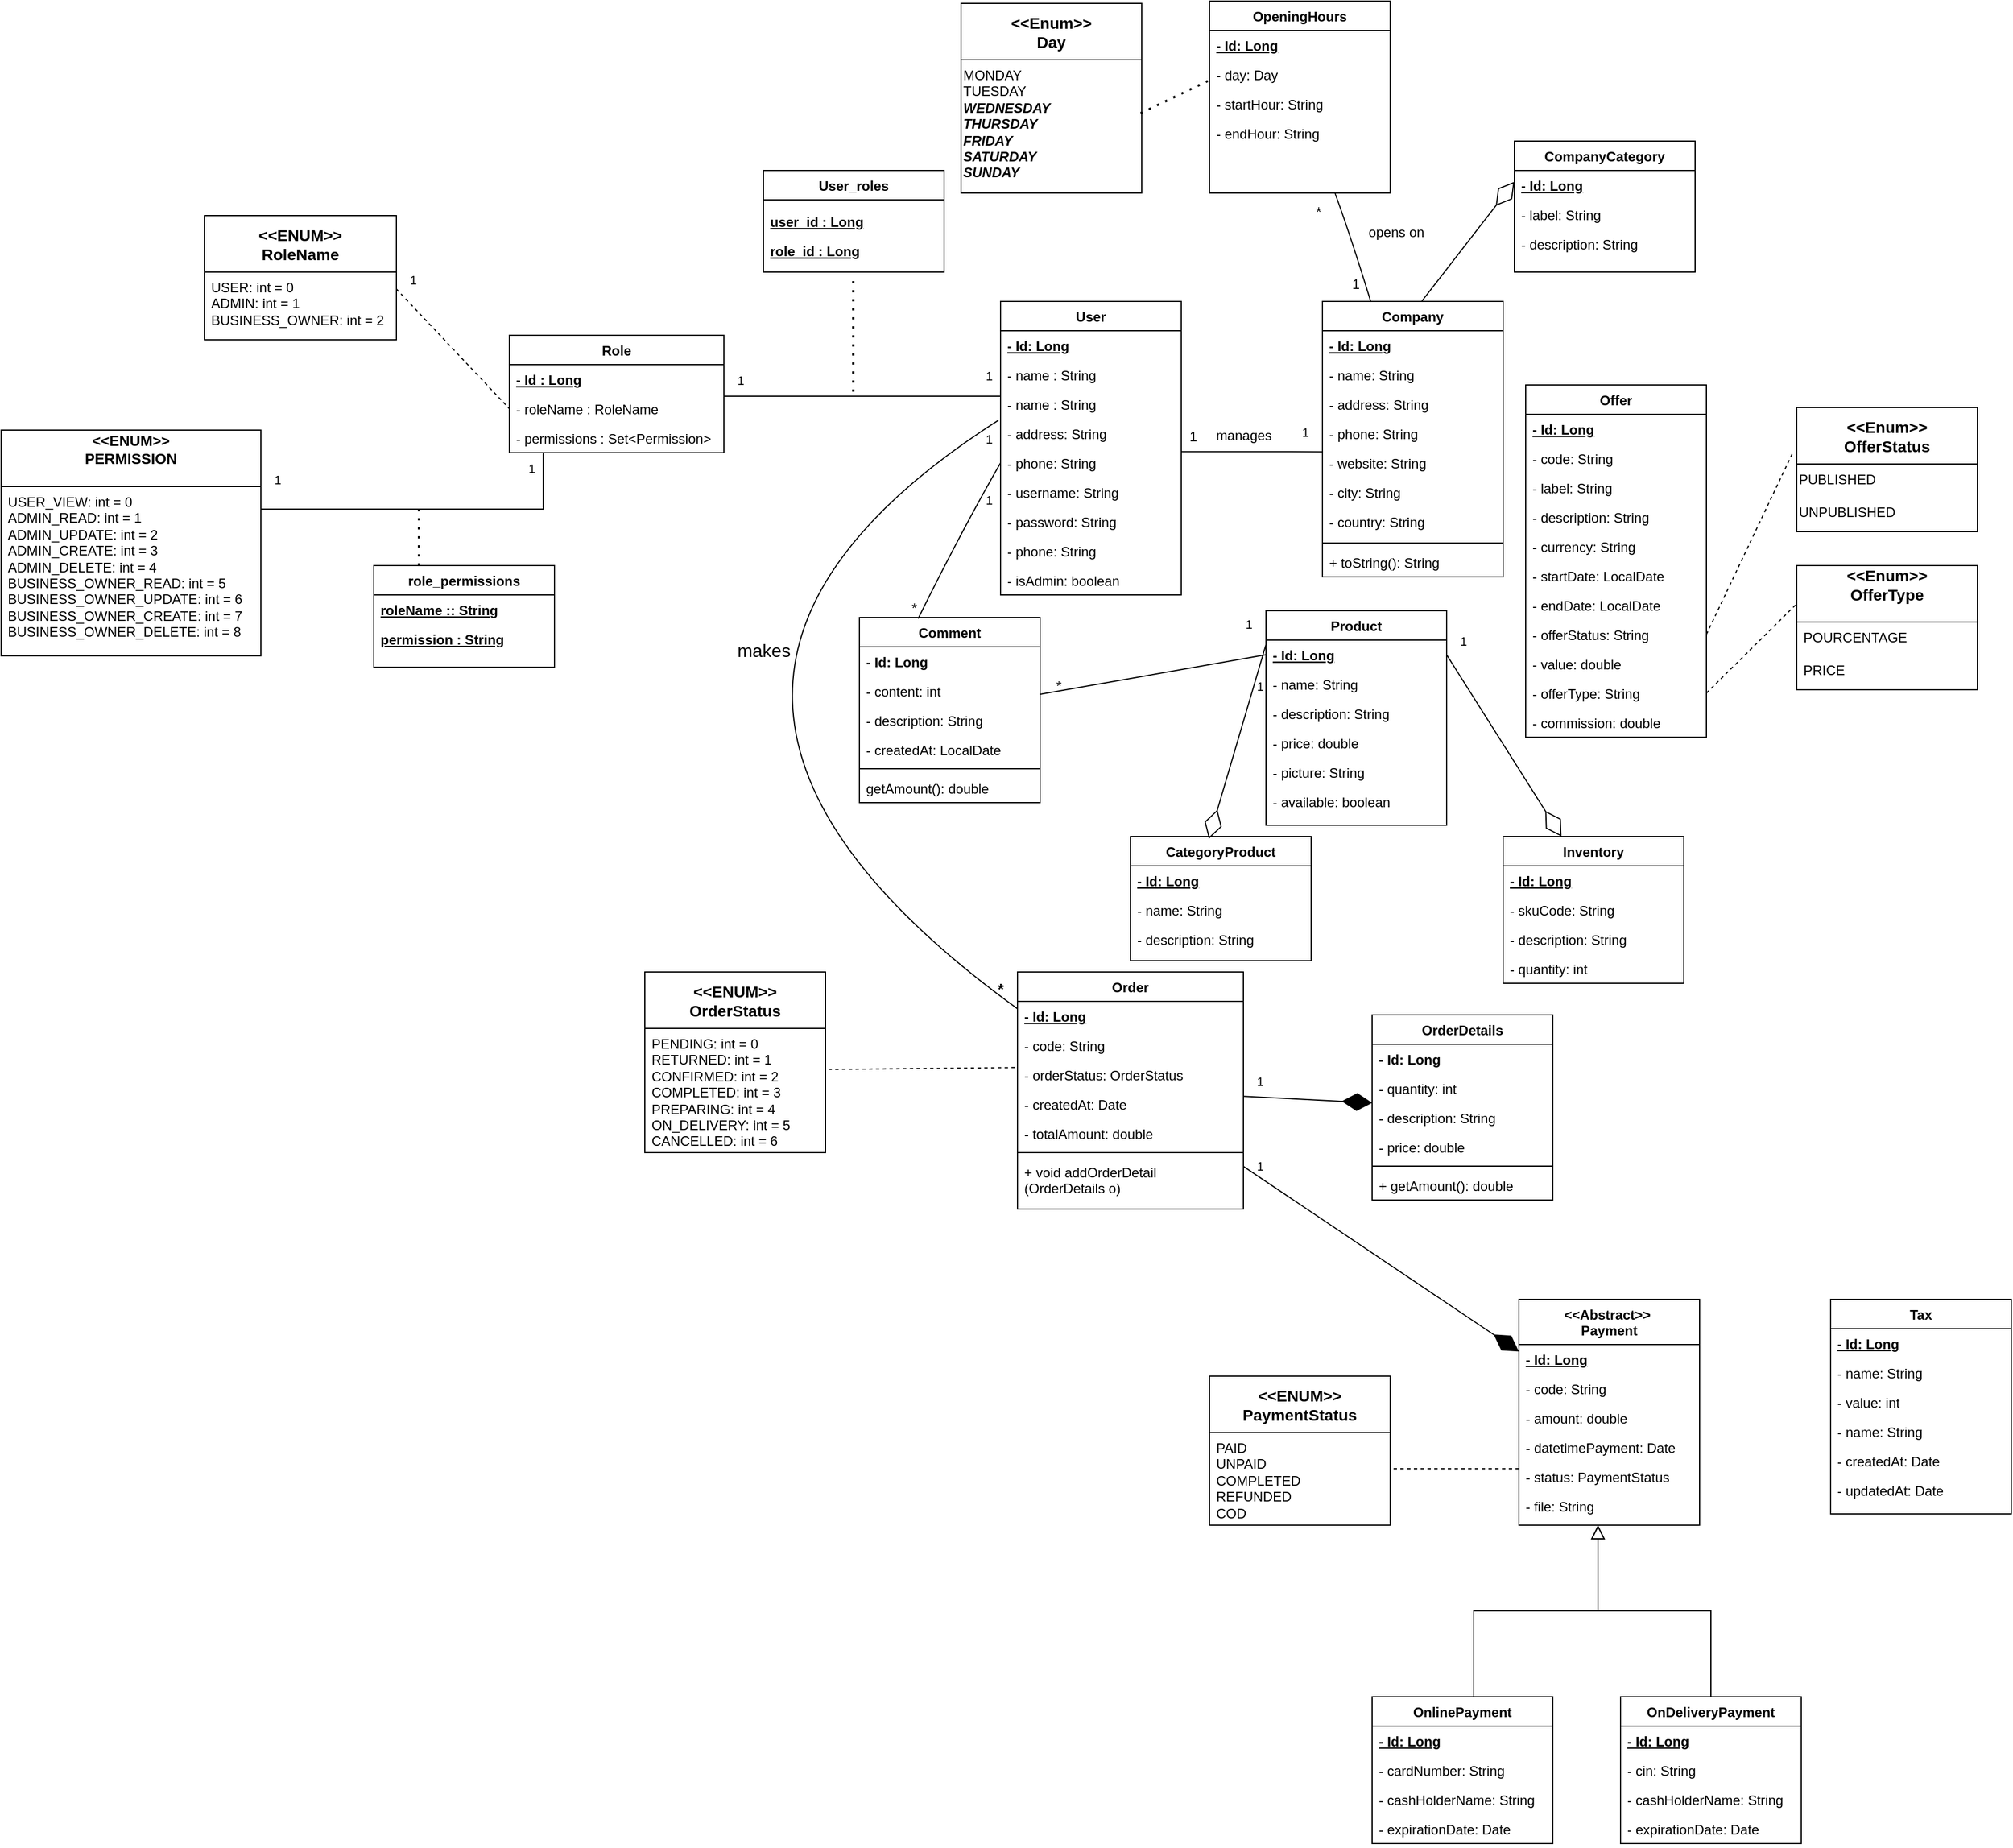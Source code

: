 <mxfile version="24.7.1" type="github">
  <diagram id="C5RBs43oDa-KdzZeNtuy" name="Page-1">
    <mxGraphModel dx="1460" dy="1904" grid="1" gridSize="10" guides="1" tooltips="1" connect="1" arrows="1" fold="1" page="1" pageScale="1" pageWidth="827" pageHeight="1169" background="none" math="0" shadow="0">
      <root>
        <mxCell id="WIyWlLk6GJQsqaUBKTNV-0" />
        <mxCell id="WIyWlLk6GJQsqaUBKTNV-1" parent="WIyWlLk6GJQsqaUBKTNV-0" />
        <mxCell id="7Lk9t5gBkU4us9C5YFoJ-21" value="User_roles" style="swimlane;fontStyle=1;align=center;verticalAlign=top;childLayout=stackLayout;horizontal=1;startSize=26;horizontalStack=0;resizeParent=1;resizeLast=0;collapsible=1;marginBottom=0;rounded=0;shadow=0;strokeWidth=1;" parent="WIyWlLk6GJQsqaUBKTNV-1" vertex="1">
          <mxGeometry x="-125" y="-150" width="160" height="90" as="geometry">
            <mxRectangle x="230" y="140" width="160" height="26" as="alternateBounds" />
          </mxGeometry>
        </mxCell>
        <mxCell id="9aXq1o78ZJMNKhqQbn4J-4" value="User" style="swimlane;fontStyle=1;align=center;verticalAlign=top;childLayout=stackLayout;horizontal=1;startSize=26;horizontalStack=0;resizeParent=1;resizeLast=0;collapsible=1;marginBottom=0;rounded=0;shadow=0;strokeWidth=1;" parent="WIyWlLk6GJQsqaUBKTNV-1" vertex="1">
          <mxGeometry x="85" y="-34" width="160" height="260" as="geometry">
            <mxRectangle x="550" y="140" width="160" height="26" as="alternateBounds" />
          </mxGeometry>
        </mxCell>
        <mxCell id="9aXq1o78ZJMNKhqQbn4J-5" value="- Id: Long" style="text;align=left;verticalAlign=top;spacingLeft=4;spacingRight=4;overflow=hidden;rotatable=0;points=[[0,0.5],[1,0.5]];portConstraint=eastwest;fontStyle=5" parent="9aXq1o78ZJMNKhqQbn4J-4" vertex="1">
          <mxGeometry y="26" width="160" height="26" as="geometry" />
        </mxCell>
        <mxCell id="b7Q9AOJehmTMl4ptzpde-26" value="- name : String" style="text;align=left;verticalAlign=top;spacingLeft=4;spacingRight=4;overflow=hidden;rotatable=0;points=[[0,0.5],[1,0.5]];portConstraint=eastwest;rounded=0;shadow=0;html=0;" parent="9aXq1o78ZJMNKhqQbn4J-4" vertex="1">
          <mxGeometry y="52" width="160" height="26" as="geometry" />
        </mxCell>
        <mxCell id="9aXq1o78ZJMNKhqQbn4J-6" value="- name : String" style="text;align=left;verticalAlign=top;spacingLeft=4;spacingRight=4;overflow=hidden;rotatable=0;points=[[0,0.5],[1,0.5]];portConstraint=eastwest;rounded=0;shadow=0;html=0;" parent="9aXq1o78ZJMNKhqQbn4J-4" vertex="1">
          <mxGeometry y="78" width="160" height="26" as="geometry" />
        </mxCell>
        <mxCell id="9aXq1o78ZJMNKhqQbn4J-8" value="- address: String&#xa;" style="text;align=left;verticalAlign=top;spacingLeft=4;spacingRight=4;overflow=hidden;rotatable=0;points=[[0,0.5],[1,0.5]];portConstraint=eastwest;rounded=0;shadow=0;html=0;" parent="9aXq1o78ZJMNKhqQbn4J-4" vertex="1">
          <mxGeometry y="104" width="160" height="26" as="geometry" />
        </mxCell>
        <mxCell id="9aXq1o78ZJMNKhqQbn4J-9" value="- phone: String" style="text;align=left;verticalAlign=top;spacingLeft=4;spacingRight=4;overflow=hidden;rotatable=0;points=[[0,0.5],[1,0.5]];portConstraint=eastwest;rounded=0;shadow=0;html=0;" parent="9aXq1o78ZJMNKhqQbn4J-4" vertex="1">
          <mxGeometry y="130" width="160" height="26" as="geometry" />
        </mxCell>
        <mxCell id="9aXq1o78ZJMNKhqQbn4J-10" value="- username: String" style="text;align=left;verticalAlign=top;spacingLeft=4;spacingRight=4;overflow=hidden;rotatable=0;points=[[0,0.5],[1,0.5]];portConstraint=eastwest;rounded=0;shadow=0;html=0;" parent="9aXq1o78ZJMNKhqQbn4J-4" vertex="1">
          <mxGeometry y="156" width="160" height="26" as="geometry" />
        </mxCell>
        <mxCell id="9aXq1o78ZJMNKhqQbn4J-11" value="- password: String" style="text;align=left;verticalAlign=top;spacingLeft=4;spacingRight=4;overflow=hidden;rotatable=0;points=[[0,0.5],[1,0.5]];portConstraint=eastwest;rounded=0;shadow=0;html=0;" parent="9aXq1o78ZJMNKhqQbn4J-4" vertex="1">
          <mxGeometry y="182" width="160" height="26" as="geometry" />
        </mxCell>
        <mxCell id="9aXq1o78ZJMNKhqQbn4J-13" value="- phone: String" style="text;align=left;verticalAlign=top;spacingLeft=4;spacingRight=4;overflow=hidden;rotatable=0;points=[[0,0.5],[1,0.5]];portConstraint=eastwest;" parent="9aXq1o78ZJMNKhqQbn4J-4" vertex="1">
          <mxGeometry y="208" width="160" height="26" as="geometry" />
        </mxCell>
        <mxCell id="9aXq1o78ZJMNKhqQbn4J-7" value="- isAdmin: boolean" style="text;align=left;verticalAlign=top;spacingLeft=4;spacingRight=4;overflow=hidden;rotatable=0;points=[[0,0.5],[1,0.5]];portConstraint=eastwest;rounded=0;shadow=0;html=0;" parent="9aXq1o78ZJMNKhqQbn4J-4" vertex="1">
          <mxGeometry y="234" width="160" height="26" as="geometry" />
        </mxCell>
        <mxCell id="9aXq1o78ZJMNKhqQbn4J-14" value="user_id : Long&#xa;" style="text;align=left;verticalAlign=top;spacingLeft=4;spacingRight=4;overflow=hidden;rotatable=0;points=[[0,0.5],[1,0.5]];portConstraint=eastwest;fontStyle=5" parent="WIyWlLk6GJQsqaUBKTNV-1" vertex="1">
          <mxGeometry x="-125" y="-118" width="160" height="26" as="geometry" />
        </mxCell>
        <mxCell id="9aXq1o78ZJMNKhqQbn4J-15" value="role_id : Long" style="text;align=left;verticalAlign=top;spacingLeft=4;spacingRight=4;overflow=hidden;rotatable=0;points=[[0,0.5],[1,0.5]];portConstraint=eastwest;fontStyle=5" parent="WIyWlLk6GJQsqaUBKTNV-1" vertex="1">
          <mxGeometry x="-125" y="-92" width="160" height="26" as="geometry" />
        </mxCell>
        <mxCell id="9aXq1o78ZJMNKhqQbn4J-16" value="" style="endArrow=none;endFill=0;html=1;edgeStyle=orthogonalEdgeStyle;align=left;verticalAlign=top;rounded=0;" parent="WIyWlLk6GJQsqaUBKTNV-1" edge="1">
          <mxGeometry x="-1" relative="1" as="geometry">
            <mxPoint x="-160" y="48" as="sourcePoint" />
            <mxPoint x="84.97" y="46" as="targetPoint" />
            <Array as="points">
              <mxPoint x="-160.03" y="50" />
              <mxPoint x="84.97" y="50" />
            </Array>
          </mxGeometry>
        </mxCell>
        <mxCell id="9aXq1o78ZJMNKhqQbn4J-17" value="1" style="edgeLabel;resizable=0;html=1;align=left;verticalAlign=bottom;" parent="9aXq1o78ZJMNKhqQbn4J-16" connectable="0" vertex="1">
          <mxGeometry x="-1" relative="1" as="geometry">
            <mxPoint x="10" y="-4" as="offset" />
          </mxGeometry>
        </mxCell>
        <mxCell id="9aXq1o78ZJMNKhqQbn4J-20" value="1" style="edgeLabel;resizable=0;html=1;align=left;verticalAlign=bottom;" parent="WIyWlLk6GJQsqaUBKTNV-1" connectable="0" vertex="1">
          <mxGeometry x="70" y="40" as="geometry" />
        </mxCell>
        <mxCell id="9aXq1o78ZJMNKhqQbn4J-23" value="Role" style="swimlane;fontStyle=1;align=center;verticalAlign=top;childLayout=stackLayout;horizontal=1;startSize=26;horizontalStack=0;resizeParent=1;resizeLast=0;collapsible=1;marginBottom=0;rounded=0;shadow=0;strokeWidth=1;" parent="WIyWlLk6GJQsqaUBKTNV-1" vertex="1">
          <mxGeometry x="-350" y="-4" width="190" height="104" as="geometry">
            <mxRectangle x="230" y="140" width="160" height="26" as="alternateBounds" />
          </mxGeometry>
        </mxCell>
        <mxCell id="9aXq1o78ZJMNKhqQbn4J-24" value="- Id : Long" style="text;align=left;verticalAlign=top;spacingLeft=4;spacingRight=4;overflow=hidden;rotatable=0;points=[[0,0.5],[1,0.5]];portConstraint=eastwest;fontStyle=5" parent="9aXq1o78ZJMNKhqQbn4J-23" vertex="1">
          <mxGeometry y="26" width="190" height="26" as="geometry" />
        </mxCell>
        <mxCell id="9aXq1o78ZJMNKhqQbn4J-25" value="- roleName : RoleName&#xa;" style="text;align=left;verticalAlign=top;spacingLeft=4;spacingRight=4;overflow=hidden;rotatable=0;points=[[0,0.5],[1,0.5]];portConstraint=eastwest;" parent="9aXq1o78ZJMNKhqQbn4J-23" vertex="1">
          <mxGeometry y="52" width="190" height="26" as="geometry" />
        </mxCell>
        <mxCell id="9aXq1o78ZJMNKhqQbn4J-26" value="- permissions : Set&lt;Permission&gt;" style="text;align=left;verticalAlign=top;spacingLeft=4;spacingRight=4;overflow=hidden;rotatable=0;points=[[0,0.5],[1,0.5]];portConstraint=eastwest;" parent="9aXq1o78ZJMNKhqQbn4J-23" vertex="1">
          <mxGeometry y="78" width="190" height="26" as="geometry" />
        </mxCell>
        <mxCell id="9aXq1o78ZJMNKhqQbn4J-27" value="&lt;div style=&quot;font-size: 13px;&quot;&gt;&lt;b&gt;&lt;font style=&quot;font-size: 13px;&quot;&gt;&amp;lt;&amp;lt;ENUM&amp;gt;&amp;gt;&lt;/font&gt;&lt;/b&gt;&lt;/div&gt;&lt;div style=&quot;font-size: 13px;&quot;&gt;&lt;b&gt;&lt;font style=&quot;font-size: 13px;&quot;&gt;PERMISSION&lt;/font&gt;&lt;/b&gt;&lt;/div&gt;&lt;div style=&quot;font-size: 13px;&quot;&gt;&lt;b&gt;&lt;font style=&quot;font-size: 13px;&quot;&gt;&lt;br&gt;&lt;/font&gt;&lt;/b&gt;&lt;/div&gt;" style="swimlane;childLayout=stackLayout;horizontal=1;startSize=50;horizontalStack=0;rounded=0;fontSize=14;fontStyle=0;strokeWidth=1;resizeParent=0;resizeLast=1;shadow=0;dashed=0;align=center;arcSize=4;whiteSpace=wrap;html=1;" parent="WIyWlLk6GJQsqaUBKTNV-1" vertex="1">
          <mxGeometry x="-800" y="80" width="230" height="200" as="geometry" />
        </mxCell>
        <mxCell id="9aXq1o78ZJMNKhqQbn4J-28" value="&lt;div&gt;USER_VIEW&lt;span style=&quot;background-color: initial;&quot;&gt;: int = 0&lt;/span&gt;&lt;/div&gt;&lt;div&gt;ADMIN_READ&lt;span style=&quot;background-color: initial;&quot;&gt;: int = 1&lt;/span&gt;&lt;/div&gt;&lt;div&gt;ADMIN_UPDATE&lt;span style=&quot;background-color: initial;&quot;&gt;: int = 2&lt;/span&gt;&lt;/div&gt;&lt;div&gt;ADMIN_CREATE&lt;span style=&quot;background-color: initial;&quot;&gt;: int = 3&lt;/span&gt;&lt;/div&gt;&lt;div&gt;ADMIN_DELETE: int = 4&lt;br&gt;BUSINESS_OWNER_READ&lt;span style=&quot;background-color: initial;&quot;&gt;: int = 5&lt;/span&gt;&lt;/div&gt;&lt;div&gt;BUSINESS_OWNER_UPDATE&lt;span style=&quot;background-color: initial;&quot;&gt;: int = 6&lt;/span&gt;&lt;/div&gt;&lt;div&gt;BUSINESS_OWNER_CREATE&lt;span style=&quot;background-color: initial;&quot;&gt;: int = 7&lt;/span&gt;&lt;/div&gt;&lt;div&gt;BUSINESS_OWNER_DELETE&lt;span style=&quot;background-color: initial;&quot;&gt;: int = 8&lt;/span&gt;&lt;br&gt;&lt;/div&gt;" style="align=left;strokeColor=none;fillColor=none;spacingLeft=4;fontSize=12;verticalAlign=top;resizable=0;rotatable=0;part=1;html=1;" parent="9aXq1o78ZJMNKhqQbn4J-27" vertex="1">
          <mxGeometry y="50" width="230" height="150" as="geometry" />
        </mxCell>
        <mxCell id="9aXq1o78ZJMNKhqQbn4J-29" value="&lt;&lt;ENUM&gt;&gt;&#xa;RoleName" style="swimlane;childLayout=stackLayout;horizontal=1;startSize=50;horizontalStack=0;rounded=0;fontSize=14;fontStyle=1;strokeWidth=1;resizeParent=0;resizeLast=1;shadow=0;dashed=0;align=center;arcSize=4;swimlaneLine=1;" parent="WIyWlLk6GJQsqaUBKTNV-1" vertex="1">
          <mxGeometry x="-620" y="-110" width="170" height="110" as="geometry" />
        </mxCell>
        <mxCell id="9aXq1o78ZJMNKhqQbn4J-30" value="&lt;div&gt;USER&lt;span style=&quot;background-color: initial;&quot;&gt;: int = 0&lt;/span&gt;&lt;/div&gt;&lt;div&gt;ADMIN&lt;span style=&quot;background-color: initial;&quot;&gt;: int = 1&lt;/span&gt;&lt;/div&gt;&lt;div&gt;BUSINESS_OWNER&lt;span style=&quot;background-color: initial;&quot;&gt;: int = 2&lt;/span&gt;&lt;br&gt;&lt;/div&gt;" style="align=left;strokeColor=none;fillColor=none;spacingLeft=4;fontSize=12;verticalAlign=top;resizable=0;rotatable=0;part=1;html=1;" parent="9aXq1o78ZJMNKhqQbn4J-29" vertex="1">
          <mxGeometry y="50" width="170" height="60" as="geometry" />
        </mxCell>
        <mxCell id="9aXq1o78ZJMNKhqQbn4J-32" value="" style="endArrow=none;endFill=0;html=1;edgeStyle=orthogonalEdgeStyle;align=left;verticalAlign=top;rounded=0;" parent="WIyWlLk6GJQsqaUBKTNV-1" source="9aXq1o78ZJMNKhqQbn4J-26" target="9aXq1o78ZJMNKhqQbn4J-27" edge="1">
          <mxGeometry x="-1" relative="1" as="geometry">
            <mxPoint x="-690" y="100" as="sourcePoint" />
            <mxPoint x="-530" y="130" as="targetPoint" />
            <Array as="points">
              <mxPoint x="-320" y="150" />
            </Array>
          </mxGeometry>
        </mxCell>
        <mxCell id="9aXq1o78ZJMNKhqQbn4J-33" value="1" style="edgeLabel;resizable=0;html=1;align=left;verticalAlign=bottom;" parent="9aXq1o78ZJMNKhqQbn4J-32" connectable="0" vertex="1">
          <mxGeometry x="-1" relative="1" as="geometry">
            <mxPoint x="-15" y="22" as="offset" />
          </mxGeometry>
        </mxCell>
        <mxCell id="9aXq1o78ZJMNKhqQbn4J-43" value="role_permissions" style="swimlane;fontStyle=1;align=center;verticalAlign=top;childLayout=stackLayout;horizontal=1;startSize=26;horizontalStack=0;resizeParent=1;resizeLast=0;collapsible=1;marginBottom=0;rounded=0;shadow=0;strokeWidth=1;" parent="WIyWlLk6GJQsqaUBKTNV-1" vertex="1">
          <mxGeometry x="-470" y="200" width="160" height="90" as="geometry">
            <mxRectangle x="230" y="140" width="160" height="26" as="alternateBounds" />
          </mxGeometry>
        </mxCell>
        <mxCell id="9aXq1o78ZJMNKhqQbn4J-50" value="" style="endArrow=none;dashed=1;html=1;dashPattern=1 3;strokeWidth=2;rounded=0;entryX=0.25;entryY=0;entryDx=0;entryDy=0;" parent="9aXq1o78ZJMNKhqQbn4J-43" target="9aXq1o78ZJMNKhqQbn4J-43" edge="1">
          <mxGeometry width="50" height="50" relative="1" as="geometry">
            <mxPoint x="40" y="-50" as="sourcePoint" />
            <mxPoint x="95" as="targetPoint" />
          </mxGeometry>
        </mxCell>
        <mxCell id="9aXq1o78ZJMNKhqQbn4J-53" value="roleName :: String" style="text;align=left;verticalAlign=top;spacingLeft=4;spacingRight=4;overflow=hidden;rotatable=0;points=[[0,0.5],[1,0.5]];portConstraint=eastwest;fontStyle=5" parent="9aXq1o78ZJMNKhqQbn4J-43" vertex="1">
          <mxGeometry y="26" width="160" height="26" as="geometry" />
        </mxCell>
        <mxCell id="9aXq1o78ZJMNKhqQbn4J-54" value="permission : String" style="text;align=left;verticalAlign=top;spacingLeft=4;spacingRight=4;overflow=hidden;rotatable=0;points=[[0,0.5],[1,0.5]];portConstraint=eastwest;fontStyle=5" parent="9aXq1o78ZJMNKhqQbn4J-43" vertex="1">
          <mxGeometry y="52" width="160" height="26" as="geometry" />
        </mxCell>
        <mxCell id="9aXq1o78ZJMNKhqQbn4J-44" value="" style="endArrow=none;endFill=0;html=1;align=left;verticalAlign=top;rounded=0;dashed=1;entryX=0;entryY=0.5;entryDx=0;entryDy=0;exitX=1;exitY=0.25;exitDx=0;exitDy=0;" parent="WIyWlLk6GJQsqaUBKTNV-1" source="9aXq1o78ZJMNKhqQbn4J-30" target="9aXq1o78ZJMNKhqQbn4J-25" edge="1">
          <mxGeometry x="-1" relative="1" as="geometry">
            <mxPoint x="-450" y="-79" as="sourcePoint" />
            <mxPoint x="-340" y="60" as="targetPoint" />
          </mxGeometry>
        </mxCell>
        <mxCell id="9aXq1o78ZJMNKhqQbn4J-45" value="1" style="edgeLabel;resizable=0;html=1;align=left;verticalAlign=bottom;" parent="9aXq1o78ZJMNKhqQbn4J-44" connectable="0" vertex="1">
          <mxGeometry x="-1" relative="1" as="geometry">
            <mxPoint x="10" as="offset" />
          </mxGeometry>
        </mxCell>
        <mxCell id="9aXq1o78ZJMNKhqQbn4J-51" value="" style="endArrow=none;dashed=1;html=1;dashPattern=1 3;strokeWidth=2;rounded=0;" parent="WIyWlLk6GJQsqaUBKTNV-1" edge="1">
          <mxGeometry width="50" height="50" relative="1" as="geometry">
            <mxPoint x="-45.42" y="-52" as="sourcePoint" />
            <mxPoint x="-45.42" y="48" as="targetPoint" />
          </mxGeometry>
        </mxCell>
        <mxCell id="9aXq1o78ZJMNKhqQbn4J-55" value="Company" style="swimlane;fontStyle=1;align=center;verticalAlign=top;childLayout=stackLayout;horizontal=1;startSize=26;horizontalStack=0;resizeParent=1;resizeLast=0;collapsible=1;marginBottom=0;rounded=0;shadow=0;strokeWidth=1;" parent="WIyWlLk6GJQsqaUBKTNV-1" vertex="1">
          <mxGeometry x="370" y="-34" width="160" height="244" as="geometry">
            <mxRectangle x="550" y="140" width="160" height="26" as="alternateBounds" />
          </mxGeometry>
        </mxCell>
        <mxCell id="9aXq1o78ZJMNKhqQbn4J-56" value="- Id: Long" style="text;align=left;verticalAlign=top;spacingLeft=4;spacingRight=4;overflow=hidden;rotatable=0;points=[[0,0.5],[1,0.5]];portConstraint=eastwest;fontStyle=5" parent="9aXq1o78ZJMNKhqQbn4J-55" vertex="1">
          <mxGeometry y="26" width="160" height="26" as="geometry" />
        </mxCell>
        <mxCell id="9aXq1o78ZJMNKhqQbn4J-57" value="- name: String" style="text;align=left;verticalAlign=top;spacingLeft=4;spacingRight=4;overflow=hidden;rotatable=0;points=[[0,0.5],[1,0.5]];portConstraint=eastwest;rounded=0;shadow=0;html=0;" parent="9aXq1o78ZJMNKhqQbn4J-55" vertex="1">
          <mxGeometry y="52" width="160" height="26" as="geometry" />
        </mxCell>
        <mxCell id="9aXq1o78ZJMNKhqQbn4J-58" value="- address: String" style="text;align=left;verticalAlign=top;spacingLeft=4;spacingRight=4;overflow=hidden;rotatable=0;points=[[0,0.5],[1,0.5]];portConstraint=eastwest;rounded=0;shadow=0;html=0;" parent="9aXq1o78ZJMNKhqQbn4J-55" vertex="1">
          <mxGeometry y="78" width="160" height="26" as="geometry" />
        </mxCell>
        <mxCell id="9aXq1o78ZJMNKhqQbn4J-59" value="- phone: String" style="text;align=left;verticalAlign=top;spacingLeft=4;spacingRight=4;overflow=hidden;rotatable=0;points=[[0,0.5],[1,0.5]];portConstraint=eastwest;rounded=0;shadow=0;html=0;" parent="9aXq1o78ZJMNKhqQbn4J-55" vertex="1">
          <mxGeometry y="104" width="160" height="26" as="geometry" />
        </mxCell>
        <mxCell id="9aXq1o78ZJMNKhqQbn4J-60" value="- website: String" style="text;align=left;verticalAlign=top;spacingLeft=4;spacingRight=4;overflow=hidden;rotatable=0;points=[[0,0.5],[1,0.5]];portConstraint=eastwest;rounded=0;shadow=0;html=0;" parent="9aXq1o78ZJMNKhqQbn4J-55" vertex="1">
          <mxGeometry y="130" width="160" height="26" as="geometry" />
        </mxCell>
        <mxCell id="9aXq1o78ZJMNKhqQbn4J-61" value="- city: String" style="text;align=left;verticalAlign=top;spacingLeft=4;spacingRight=4;overflow=hidden;rotatable=0;points=[[0,0.5],[1,0.5]];portConstraint=eastwest;rounded=0;shadow=0;html=0;" parent="9aXq1o78ZJMNKhqQbn4J-55" vertex="1">
          <mxGeometry y="156" width="160" height="26" as="geometry" />
        </mxCell>
        <mxCell id="9aXq1o78ZJMNKhqQbn4J-62" value="- country: String" style="text;align=left;verticalAlign=top;spacingLeft=4;spacingRight=4;overflow=hidden;rotatable=0;points=[[0,0.5],[1,0.5]];portConstraint=eastwest;" parent="9aXq1o78ZJMNKhqQbn4J-55" vertex="1">
          <mxGeometry y="182" width="160" height="28" as="geometry" />
        </mxCell>
        <mxCell id="czbM04WcTfYkiqGBbqhB-12" value="" style="line;strokeWidth=1;fillColor=none;align=left;verticalAlign=middle;spacingTop=-1;spacingLeft=3;spacingRight=3;rotatable=0;labelPosition=right;points=[];portConstraint=eastwest;strokeColor=inherit;" vertex="1" parent="9aXq1o78ZJMNKhqQbn4J-55">
          <mxGeometry y="210" width="160" height="8" as="geometry" />
        </mxCell>
        <mxCell id="czbM04WcTfYkiqGBbqhB-10" value="+ toString(): String" style="text;align=left;verticalAlign=top;spacingLeft=4;spacingRight=4;overflow=hidden;rotatable=0;points=[[0,0.5],[1,0.5]];portConstraint=eastwest;rounded=0;shadow=0;html=0;" vertex="1" parent="9aXq1o78ZJMNKhqQbn4J-55">
          <mxGeometry y="218" width="160" height="22" as="geometry" />
        </mxCell>
        <mxCell id="9aXq1o78ZJMNKhqQbn4J-65" value="CompanyCategory&#xa;" style="swimlane;fontStyle=1;align=center;verticalAlign=top;childLayout=stackLayout;horizontal=1;startSize=26;horizontalStack=0;resizeParent=1;resizeLast=0;collapsible=1;marginBottom=0;rounded=0;shadow=0;strokeWidth=1;" parent="WIyWlLk6GJQsqaUBKTNV-1" vertex="1">
          <mxGeometry x="540" y="-176" width="160" height="116" as="geometry">
            <mxRectangle x="550" y="140" width="160" height="26" as="alternateBounds" />
          </mxGeometry>
        </mxCell>
        <mxCell id="9aXq1o78ZJMNKhqQbn4J-66" value="- Id: Long" style="text;align=left;verticalAlign=top;spacingLeft=4;spacingRight=4;overflow=hidden;rotatable=0;points=[[0,0.5],[1,0.5]];portConstraint=eastwest;fontStyle=5" parent="9aXq1o78ZJMNKhqQbn4J-65" vertex="1">
          <mxGeometry y="26" width="160" height="26" as="geometry" />
        </mxCell>
        <mxCell id="9aXq1o78ZJMNKhqQbn4J-67" value="- label: String" style="text;align=left;verticalAlign=top;spacingLeft=4;spacingRight=4;overflow=hidden;rotatable=0;points=[[0,0.5],[1,0.5]];portConstraint=eastwest;rounded=0;shadow=0;html=0;" parent="9aXq1o78ZJMNKhqQbn4J-65" vertex="1">
          <mxGeometry y="52" width="160" height="26" as="geometry" />
        </mxCell>
        <mxCell id="9aXq1o78ZJMNKhqQbn4J-68" value="- description: String" style="text;align=left;verticalAlign=top;spacingLeft=4;spacingRight=4;overflow=hidden;rotatable=0;points=[[0,0.5],[1,0.5]];portConstraint=eastwest;rounded=0;shadow=0;html=0;" parent="9aXq1o78ZJMNKhqQbn4J-65" vertex="1">
          <mxGeometry y="78" width="160" height="26" as="geometry" />
        </mxCell>
        <mxCell id="9aXq1o78ZJMNKhqQbn4J-73" value="Product" style="swimlane;fontStyle=1;align=center;verticalAlign=top;childLayout=stackLayout;horizontal=1;startSize=26;horizontalStack=0;resizeParent=1;resizeLast=0;collapsible=1;marginBottom=0;rounded=0;shadow=0;strokeWidth=1;" parent="WIyWlLk6GJQsqaUBKTNV-1" vertex="1">
          <mxGeometry x="320" y="240" width="160" height="190" as="geometry">
            <mxRectangle x="550" y="140" width="160" height="26" as="alternateBounds" />
          </mxGeometry>
        </mxCell>
        <mxCell id="9aXq1o78ZJMNKhqQbn4J-74" value="- Id: Long" style="text;align=left;verticalAlign=top;spacingLeft=4;spacingRight=4;overflow=hidden;rotatable=0;points=[[0,0.5],[1,0.5]];portConstraint=eastwest;fontStyle=5" parent="9aXq1o78ZJMNKhqQbn4J-73" vertex="1">
          <mxGeometry y="26" width="160" height="26" as="geometry" />
        </mxCell>
        <mxCell id="9aXq1o78ZJMNKhqQbn4J-75" value="- name: String" style="text;align=left;verticalAlign=top;spacingLeft=4;spacingRight=4;overflow=hidden;rotatable=0;points=[[0,0.5],[1,0.5]];portConstraint=eastwest;rounded=0;shadow=0;html=0;" parent="9aXq1o78ZJMNKhqQbn4J-73" vertex="1">
          <mxGeometry y="52" width="160" height="26" as="geometry" />
        </mxCell>
        <mxCell id="9aXq1o78ZJMNKhqQbn4J-76" value="- description: String" style="text;align=left;verticalAlign=top;spacingLeft=4;spacingRight=4;overflow=hidden;rotatable=0;points=[[0,0.5],[1,0.5]];portConstraint=eastwest;rounded=0;shadow=0;html=0;" parent="9aXq1o78ZJMNKhqQbn4J-73" vertex="1">
          <mxGeometry y="78" width="160" height="26" as="geometry" />
        </mxCell>
        <mxCell id="9aXq1o78ZJMNKhqQbn4J-77" value="- price: double" style="text;align=left;verticalAlign=top;spacingLeft=4;spacingRight=4;overflow=hidden;rotatable=0;points=[[0,0.5],[1,0.5]];portConstraint=eastwest;rounded=0;shadow=0;html=0;" parent="9aXq1o78ZJMNKhqQbn4J-73" vertex="1">
          <mxGeometry y="104" width="160" height="26" as="geometry" />
        </mxCell>
        <mxCell id="9aXq1o78ZJMNKhqQbn4J-78" value="- picture: String" style="text;align=left;verticalAlign=top;spacingLeft=4;spacingRight=4;overflow=hidden;rotatable=0;points=[[0,0.5],[1,0.5]];portConstraint=eastwest;rounded=0;shadow=0;html=0;" parent="9aXq1o78ZJMNKhqQbn4J-73" vertex="1">
          <mxGeometry y="130" width="160" height="26" as="geometry" />
        </mxCell>
        <mxCell id="8Cazj5PrP6YZawm6z_r7-0" value="- available: boolean" style="text;align=left;verticalAlign=top;spacingLeft=4;spacingRight=4;overflow=hidden;rotatable=0;points=[[0,0.5],[1,0.5]];portConstraint=eastwest;rounded=0;shadow=0;html=0;" parent="9aXq1o78ZJMNKhqQbn4J-73" vertex="1">
          <mxGeometry y="156" width="160" height="34" as="geometry" />
        </mxCell>
        <mxCell id="9aXq1o78ZJMNKhqQbn4J-81" value="CategoryProduct" style="swimlane;fontStyle=1;align=center;verticalAlign=top;childLayout=stackLayout;horizontal=1;startSize=26;horizontalStack=0;resizeParent=1;resizeLast=0;collapsible=1;marginBottom=0;rounded=0;shadow=0;strokeWidth=1;" parent="WIyWlLk6GJQsqaUBKTNV-1" vertex="1">
          <mxGeometry x="200" y="440" width="160" height="110" as="geometry">
            <mxRectangle x="550" y="140" width="160" height="26" as="alternateBounds" />
          </mxGeometry>
        </mxCell>
        <mxCell id="9aXq1o78ZJMNKhqQbn4J-82" value="- Id: Long" style="text;align=left;verticalAlign=top;spacingLeft=4;spacingRight=4;overflow=hidden;rotatable=0;points=[[0,0.5],[1,0.5]];portConstraint=eastwest;fontStyle=5" parent="9aXq1o78ZJMNKhqQbn4J-81" vertex="1">
          <mxGeometry y="26" width="160" height="26" as="geometry" />
        </mxCell>
        <mxCell id="9aXq1o78ZJMNKhqQbn4J-83" value="- name: String" style="text;align=left;verticalAlign=top;spacingLeft=4;spacingRight=4;overflow=hidden;rotatable=0;points=[[0,0.5],[1,0.5]];portConstraint=eastwest;rounded=0;shadow=0;html=0;" parent="9aXq1o78ZJMNKhqQbn4J-81" vertex="1">
          <mxGeometry y="52" width="160" height="26" as="geometry" />
        </mxCell>
        <mxCell id="9aXq1o78ZJMNKhqQbn4J-84" value="- description: String" style="text;align=left;verticalAlign=top;spacingLeft=4;spacingRight=4;overflow=hidden;rotatable=0;points=[[0,0.5],[1,0.5]];portConstraint=eastwest;rounded=0;shadow=0;html=0;" parent="9aXq1o78ZJMNKhqQbn4J-81" vertex="1">
          <mxGeometry y="78" width="160" height="26" as="geometry" />
        </mxCell>
        <mxCell id="9aXq1o78ZJMNKhqQbn4J-87" value="1" style="edgeLabel;resizable=0;html=1;align=left;verticalAlign=bottom;" parent="WIyWlLk6GJQsqaUBKTNV-1" connectable="0" vertex="1">
          <mxGeometry x="-560" y="132" as="geometry" />
        </mxCell>
        <mxCell id="8Cazj5PrP6YZawm6z_r7-1" value="Inventory" style="swimlane;fontStyle=1;align=center;verticalAlign=top;childLayout=stackLayout;horizontal=1;startSize=26;horizontalStack=0;resizeParent=1;resizeLast=0;collapsible=1;marginBottom=0;rounded=0;shadow=0;strokeWidth=1;" parent="WIyWlLk6GJQsqaUBKTNV-1" vertex="1">
          <mxGeometry x="530" y="440" width="160" height="130" as="geometry">
            <mxRectangle x="550" y="140" width="160" height="26" as="alternateBounds" />
          </mxGeometry>
        </mxCell>
        <mxCell id="8Cazj5PrP6YZawm6z_r7-2" value="- Id: Long" style="text;align=left;verticalAlign=top;spacingLeft=4;spacingRight=4;overflow=hidden;rotatable=0;points=[[0,0.5],[1,0.5]];portConstraint=eastwest;fontStyle=5" parent="8Cazj5PrP6YZawm6z_r7-1" vertex="1">
          <mxGeometry y="26" width="160" height="26" as="geometry" />
        </mxCell>
        <mxCell id="8Cazj5PrP6YZawm6z_r7-3" value="- skuCode: String" style="text;align=left;verticalAlign=top;spacingLeft=4;spacingRight=4;overflow=hidden;rotatable=0;points=[[0,0.5],[1,0.5]];portConstraint=eastwest;rounded=0;shadow=0;html=0;" parent="8Cazj5PrP6YZawm6z_r7-1" vertex="1">
          <mxGeometry y="52" width="160" height="26" as="geometry" />
        </mxCell>
        <mxCell id="8Cazj5PrP6YZawm6z_r7-4" value="- description: String" style="text;align=left;verticalAlign=top;spacingLeft=4;spacingRight=4;overflow=hidden;rotatable=0;points=[[0,0.5],[1,0.5]];portConstraint=eastwest;rounded=0;shadow=0;html=0;" parent="8Cazj5PrP6YZawm6z_r7-1" vertex="1">
          <mxGeometry y="78" width="160" height="26" as="geometry" />
        </mxCell>
        <mxCell id="owKQTB1XJBhPPTaqTa_D-0" value="- quantity: int" style="text;align=left;verticalAlign=top;spacingLeft=4;spacingRight=4;overflow=hidden;rotatable=0;points=[[0,0.5],[1,0.5]];portConstraint=eastwest;rounded=0;shadow=0;html=0;" parent="8Cazj5PrP6YZawm6z_r7-1" vertex="1">
          <mxGeometry y="104" width="160" height="26" as="geometry" />
        </mxCell>
        <mxCell id="8Cazj5PrP6YZawm6z_r7-12" value="Offer&#xa;" style="swimlane;fontStyle=1;align=center;verticalAlign=top;childLayout=stackLayout;horizontal=1;startSize=26;horizontalStack=0;resizeParent=1;resizeLast=0;collapsible=1;marginBottom=0;rounded=0;shadow=0;strokeWidth=1;" parent="WIyWlLk6GJQsqaUBKTNV-1" vertex="1">
          <mxGeometry x="550" y="40" width="160" height="312" as="geometry">
            <mxRectangle x="550" y="140" width="160" height="26" as="alternateBounds" />
          </mxGeometry>
        </mxCell>
        <mxCell id="8Cazj5PrP6YZawm6z_r7-13" value="- Id: Long" style="text;align=left;verticalAlign=top;spacingLeft=4;spacingRight=4;overflow=hidden;rotatable=0;points=[[0,0.5],[1,0.5]];portConstraint=eastwest;fontStyle=5" parent="8Cazj5PrP6YZawm6z_r7-12" vertex="1">
          <mxGeometry y="26" width="160" height="26" as="geometry" />
        </mxCell>
        <mxCell id="8Cazj5PrP6YZawm6z_r7-14" value="- code: String" style="text;align=left;verticalAlign=top;spacingLeft=4;spacingRight=4;overflow=hidden;rotatable=0;points=[[0,0.5],[1,0.5]];portConstraint=eastwest;rounded=0;shadow=0;html=0;" parent="8Cazj5PrP6YZawm6z_r7-12" vertex="1">
          <mxGeometry y="52" width="160" height="26" as="geometry" />
        </mxCell>
        <mxCell id="8Cazj5PrP6YZawm6z_r7-15" value="- label: String" style="text;align=left;verticalAlign=top;spacingLeft=4;spacingRight=4;overflow=hidden;rotatable=0;points=[[0,0.5],[1,0.5]];portConstraint=eastwest;rounded=0;shadow=0;html=0;" parent="8Cazj5PrP6YZawm6z_r7-12" vertex="1">
          <mxGeometry y="78" width="160" height="26" as="geometry" />
        </mxCell>
        <mxCell id="8Cazj5PrP6YZawm6z_r7-16" value="- description: String" style="text;align=left;verticalAlign=top;spacingLeft=4;spacingRight=4;overflow=hidden;rotatable=0;points=[[0,0.5],[1,0.5]];portConstraint=eastwest;rounded=0;shadow=0;html=0;" parent="8Cazj5PrP6YZawm6z_r7-12" vertex="1">
          <mxGeometry y="104" width="160" height="26" as="geometry" />
        </mxCell>
        <mxCell id="8Cazj5PrP6YZawm6z_r7-17" value="- currency: String" style="text;align=left;verticalAlign=top;spacingLeft=4;spacingRight=4;overflow=hidden;rotatable=0;points=[[0,0.5],[1,0.5]];portConstraint=eastwest;rounded=0;shadow=0;html=0;" parent="8Cazj5PrP6YZawm6z_r7-12" vertex="1">
          <mxGeometry y="130" width="160" height="26" as="geometry" />
        </mxCell>
        <mxCell id="8Cazj5PrP6YZawm6z_r7-19" value="- startDate: LocalDate" style="text;align=left;verticalAlign=top;spacingLeft=4;spacingRight=4;overflow=hidden;rotatable=0;points=[[0,0.5],[1,0.5]];portConstraint=eastwest;rounded=0;shadow=0;html=0;" parent="8Cazj5PrP6YZawm6z_r7-12" vertex="1">
          <mxGeometry y="156" width="160" height="26" as="geometry" />
        </mxCell>
        <mxCell id="8Cazj5PrP6YZawm6z_r7-18" value="- endDate: LocalDate   " style="text;align=left;verticalAlign=top;spacingLeft=4;spacingRight=4;overflow=hidden;rotatable=0;points=[[0,0.5],[1,0.5]];portConstraint=eastwest;rounded=0;shadow=0;html=0;" parent="8Cazj5PrP6YZawm6z_r7-12" vertex="1">
          <mxGeometry y="182" width="160" height="26" as="geometry" />
        </mxCell>
        <mxCell id="8Cazj5PrP6YZawm6z_r7-21" value="- offerStatus: String" style="text;align=left;verticalAlign=top;spacingLeft=4;spacingRight=4;overflow=hidden;rotatable=0;points=[[0,0.5],[1,0.5]];portConstraint=eastwest;rounded=0;shadow=0;html=0;" parent="8Cazj5PrP6YZawm6z_r7-12" vertex="1">
          <mxGeometry y="208" width="160" height="26" as="geometry" />
        </mxCell>
        <mxCell id="8Cazj5PrP6YZawm6z_r7-24" value="- value: double" style="text;align=left;verticalAlign=top;spacingLeft=4;spacingRight=4;overflow=hidden;rotatable=0;points=[[0,0.5],[1,0.5]];portConstraint=eastwest;rounded=0;shadow=0;html=0;" parent="8Cazj5PrP6YZawm6z_r7-12" vertex="1">
          <mxGeometry y="234" width="160" height="26" as="geometry" />
        </mxCell>
        <mxCell id="8Cazj5PrP6YZawm6z_r7-22" value="- offerType: String" style="text;align=left;verticalAlign=top;spacingLeft=4;spacingRight=4;overflow=hidden;rotatable=0;points=[[0,0.5],[1,0.5]];portConstraint=eastwest;rounded=0;shadow=0;html=0;" parent="8Cazj5PrP6YZawm6z_r7-12" vertex="1">
          <mxGeometry y="260" width="160" height="26" as="geometry" />
        </mxCell>
        <mxCell id="8Cazj5PrP6YZawm6z_r7-25" value="- commission: double" style="text;align=left;verticalAlign=top;spacingLeft=4;spacingRight=4;overflow=hidden;rotatable=0;points=[[0,0.5],[1,0.5]];portConstraint=eastwest;rounded=0;shadow=0;html=0;" parent="8Cazj5PrP6YZawm6z_r7-12" vertex="1">
          <mxGeometry y="286" width="160" height="26" as="geometry" />
        </mxCell>
        <mxCell id="EcRPZ-I-uA2e8ymvn0mq-0" value="&lt;&lt;Enum&gt;&gt;&#xa;OfferStatus" style="swimlane;childLayout=stackLayout;horizontal=1;startSize=50;horizontalStack=0;rounded=0;fontSize=14;fontStyle=1;strokeWidth=1;resizeParent=0;resizeLast=1;shadow=0;dashed=0;align=center;arcSize=4;swimlaneLine=1;" parent="WIyWlLk6GJQsqaUBKTNV-1" vertex="1">
          <mxGeometry x="790" y="60" width="160" height="110" as="geometry" />
        </mxCell>
        <mxCell id="EcRPZ-I-uA2e8ymvn0mq-5" value="&lt;div&gt;PUBLISHED&lt;/div&gt;&lt;div&gt;&lt;br&gt;&lt;/div&gt;&lt;div&gt;UNPUBLISHED&lt;/div&gt;" style="text;whiteSpace=wrap;html=1;" parent="EcRPZ-I-uA2e8ymvn0mq-0" vertex="1">
          <mxGeometry y="50" width="160" height="60" as="geometry" />
        </mxCell>
        <mxCell id="EcRPZ-I-uA2e8ymvn0mq-2" value="&lt;&lt;Enum&gt;&gt;&#xa;OfferType&#xa;" style="swimlane;childLayout=stackLayout;horizontal=1;startSize=50;horizontalStack=0;rounded=0;fontSize=14;fontStyle=1;strokeWidth=1;resizeParent=0;resizeLast=1;shadow=0;dashed=0;align=center;arcSize=4;swimlaneLine=1;" parent="WIyWlLk6GJQsqaUBKTNV-1" vertex="1">
          <mxGeometry x="790" y="200" width="160" height="110" as="geometry" />
        </mxCell>
        <mxCell id="EcRPZ-I-uA2e8ymvn0mq-3" value="&lt;div&gt;POURCENTAGE&lt;/div&gt;&lt;div&gt;&lt;br&gt;&lt;/div&gt;&lt;div&gt;PRICE&lt;br&gt;&lt;/div&gt;" style="align=left;strokeColor=none;fillColor=none;spacingLeft=4;fontSize=12;verticalAlign=top;resizable=0;rotatable=0;part=1;html=1;" parent="EcRPZ-I-uA2e8ymvn0mq-2" vertex="1">
          <mxGeometry y="50" width="160" height="60" as="geometry" />
        </mxCell>
        <mxCell id="EcRPZ-I-uA2e8ymvn0mq-7" value="" style="endArrow=none;endFill=0;html=1;align=left;verticalAlign=top;rounded=0;dashed=1;exitX=1;exitY=0.5;exitDx=0;exitDy=0;entryX=-0.026;entryY=0.376;entryDx=0;entryDy=0;entryPerimeter=0;" parent="WIyWlLk6GJQsqaUBKTNV-1" source="8Cazj5PrP6YZawm6z_r7-21" target="EcRPZ-I-uA2e8ymvn0mq-0" edge="1">
          <mxGeometry x="-1" relative="1" as="geometry">
            <mxPoint x="670" y="66" as="sourcePoint" />
            <mxPoint x="785" y="172" as="targetPoint" />
          </mxGeometry>
        </mxCell>
        <mxCell id="EcRPZ-I-uA2e8ymvn0mq-9" value="" style="endArrow=none;endFill=0;html=1;align=left;verticalAlign=top;rounded=0;dashed=1;exitX=1;exitY=0.5;exitDx=0;exitDy=0;entryX=-0.005;entryY=0.315;entryDx=0;entryDy=0;entryPerimeter=0;" parent="WIyWlLk6GJQsqaUBKTNV-1" source="8Cazj5PrP6YZawm6z_r7-22" target="EcRPZ-I-uA2e8ymvn0mq-2" edge="1">
          <mxGeometry x="-1" relative="1" as="geometry">
            <mxPoint x="720" y="271" as="sourcePoint" />
            <mxPoint x="796" y="111" as="targetPoint" />
          </mxGeometry>
        </mxCell>
        <mxCell id="EcRPZ-I-uA2e8ymvn0mq-10" value="OrderDetails" style="swimlane;fontStyle=1;align=center;verticalAlign=top;childLayout=stackLayout;horizontal=1;startSize=26;horizontalStack=0;resizeParent=1;resizeLast=0;collapsible=1;marginBottom=0;rounded=0;shadow=0;strokeWidth=1;" parent="WIyWlLk6GJQsqaUBKTNV-1" vertex="1">
          <mxGeometry x="414" y="598" width="160" height="164" as="geometry">
            <mxRectangle x="550" y="140" width="160" height="26" as="alternateBounds" />
          </mxGeometry>
        </mxCell>
        <mxCell id="EcRPZ-I-uA2e8ymvn0mq-46" value="- Id: Long" style="text;align=left;verticalAlign=top;spacingLeft=4;spacingRight=4;overflow=hidden;rotatable=0;points=[[0,0.5],[1,0.5]];portConstraint=eastwest;fontStyle=1" parent="EcRPZ-I-uA2e8ymvn0mq-10" vertex="1">
          <mxGeometry y="26" width="160" height="26" as="geometry" />
        </mxCell>
        <mxCell id="EcRPZ-I-uA2e8ymvn0mq-12" value="- quantity: int" style="text;align=left;verticalAlign=top;spacingLeft=4;spacingRight=4;overflow=hidden;rotatable=0;points=[[0,0.5],[1,0.5]];portConstraint=eastwest;rounded=0;shadow=0;html=0;" parent="EcRPZ-I-uA2e8ymvn0mq-10" vertex="1">
          <mxGeometry y="52" width="160" height="26" as="geometry" />
        </mxCell>
        <mxCell id="EcRPZ-I-uA2e8ymvn0mq-13" value="- description: String" style="text;align=left;verticalAlign=top;spacingLeft=4;spacingRight=4;overflow=hidden;rotatable=0;points=[[0,0.5],[1,0.5]];portConstraint=eastwest;rounded=0;shadow=0;html=0;" parent="EcRPZ-I-uA2e8ymvn0mq-10" vertex="1">
          <mxGeometry y="78" width="160" height="26" as="geometry" />
        </mxCell>
        <mxCell id="EcRPZ-I-uA2e8ymvn0mq-14" value="- price: double" style="text;align=left;verticalAlign=top;spacingLeft=4;spacingRight=4;overflow=hidden;rotatable=0;points=[[0,0.5],[1,0.5]];portConstraint=eastwest;rounded=0;shadow=0;html=0;" parent="EcRPZ-I-uA2e8ymvn0mq-10" vertex="1">
          <mxGeometry y="104" width="160" height="26" as="geometry" />
        </mxCell>
        <mxCell id="EcRPZ-I-uA2e8ymvn0mq-26" value="" style="line;strokeWidth=1;fillColor=none;align=left;verticalAlign=middle;spacingTop=-1;spacingLeft=3;spacingRight=3;rotatable=0;labelPosition=right;points=[];portConstraint=eastwest;strokeColor=inherit;" parent="EcRPZ-I-uA2e8ymvn0mq-10" vertex="1">
          <mxGeometry y="130" width="160" height="8" as="geometry" />
        </mxCell>
        <mxCell id="EcRPZ-I-uA2e8ymvn0mq-25" value="+ getAmount(): double    " style="text;align=left;verticalAlign=top;spacingLeft=4;spacingRight=4;overflow=hidden;rotatable=0;points=[[0,0.5],[1,0.5]];portConstraint=eastwest;rounded=0;shadow=0;html=0;" parent="EcRPZ-I-uA2e8ymvn0mq-10" vertex="1">
          <mxGeometry y="138" width="160" height="26" as="geometry" />
        </mxCell>
        <mxCell id="EcRPZ-I-uA2e8ymvn0mq-18" value="Order" style="swimlane;fontStyle=1;align=center;verticalAlign=top;childLayout=stackLayout;horizontal=1;startSize=26;horizontalStack=0;resizeParent=1;resizeLast=0;collapsible=1;marginBottom=0;rounded=0;shadow=0;strokeWidth=1;" parent="WIyWlLk6GJQsqaUBKTNV-1" vertex="1">
          <mxGeometry x="100" y="560" width="200" height="210" as="geometry">
            <mxRectangle x="550" y="140" width="160" height="26" as="alternateBounds" />
          </mxGeometry>
        </mxCell>
        <mxCell id="EcRPZ-I-uA2e8ymvn0mq-19" value="- Id: Long " style="text;align=left;verticalAlign=top;spacingLeft=4;spacingRight=4;overflow=hidden;rotatable=0;points=[[0,0.5],[1,0.5]];portConstraint=eastwest;fontStyle=5" parent="EcRPZ-I-uA2e8ymvn0mq-18" vertex="1">
          <mxGeometry y="26" width="200" height="26" as="geometry" />
        </mxCell>
        <mxCell id="EcRPZ-I-uA2e8ymvn0mq-20" value="- code: String" style="text;align=left;verticalAlign=top;spacingLeft=4;spacingRight=4;overflow=hidden;rotatable=0;points=[[0,0.5],[1,0.5]];portConstraint=eastwest;rounded=0;shadow=0;html=0;" parent="EcRPZ-I-uA2e8ymvn0mq-18" vertex="1">
          <mxGeometry y="52" width="200" height="26" as="geometry" />
        </mxCell>
        <mxCell id="EcRPZ-I-uA2e8ymvn0mq-22" value="- orderStatus: OrderStatus" style="text;align=left;verticalAlign=top;spacingLeft=4;spacingRight=4;overflow=hidden;rotatable=0;points=[[0,0.5],[1,0.5]];portConstraint=eastwest;rounded=0;shadow=0;html=0;" parent="EcRPZ-I-uA2e8ymvn0mq-18" vertex="1">
          <mxGeometry y="78" width="200" height="26" as="geometry" />
        </mxCell>
        <mxCell id="EcRPZ-I-uA2e8ymvn0mq-21" value="- createdAt: Date" style="text;align=left;verticalAlign=top;spacingLeft=4;spacingRight=4;overflow=hidden;rotatable=0;points=[[0,0.5],[1,0.5]];portConstraint=eastwest;rounded=0;shadow=0;html=0;" parent="EcRPZ-I-uA2e8ymvn0mq-18" vertex="1">
          <mxGeometry y="104" width="200" height="26" as="geometry" />
        </mxCell>
        <mxCell id="EcRPZ-I-uA2e8ymvn0mq-23" value="- totalAmount: double" style="text;align=left;verticalAlign=top;spacingLeft=4;spacingRight=4;overflow=hidden;rotatable=0;points=[[0,0.5],[1,0.5]];portConstraint=eastwest;rounded=0;shadow=0;html=0;" parent="EcRPZ-I-uA2e8ymvn0mq-18" vertex="1">
          <mxGeometry y="130" width="200" height="26" as="geometry" />
        </mxCell>
        <mxCell id="EcRPZ-I-uA2e8ymvn0mq-28" value="" style="line;strokeWidth=1;fillColor=none;align=left;verticalAlign=middle;spacingTop=-1;spacingLeft=3;spacingRight=3;rotatable=0;labelPosition=right;points=[];portConstraint=eastwest;strokeColor=inherit;" parent="EcRPZ-I-uA2e8ymvn0mq-18" vertex="1">
          <mxGeometry y="156" width="200" height="8" as="geometry" />
        </mxCell>
        <mxCell id="EcRPZ-I-uA2e8ymvn0mq-27" value="+ void addOrderDetail&#xa;(OrderDetails o)                               &#xa;" style="text;align=left;verticalAlign=top;spacingLeft=4;spacingRight=4;overflow=hidden;rotatable=0;points=[[0,0.5],[1,0.5]];portConstraint=eastwest;rounded=0;shadow=0;html=0;" parent="EcRPZ-I-uA2e8ymvn0mq-18" vertex="1">
          <mxGeometry y="164" width="200" height="34" as="geometry" />
        </mxCell>
        <mxCell id="EcRPZ-I-uA2e8ymvn0mq-41" value="&lt;&lt;ENUM&gt;&gt;&#xa;OrderStatus" style="swimlane;childLayout=stackLayout;horizontal=1;startSize=50;horizontalStack=0;rounded=0;fontSize=14;fontStyle=1;strokeWidth=1;resizeParent=0;resizeLast=1;shadow=0;dashed=0;align=center;arcSize=4;swimlaneLine=1;" parent="WIyWlLk6GJQsqaUBKTNV-1" vertex="1">
          <mxGeometry x="-230" y="560" width="160" height="160" as="geometry" />
        </mxCell>
        <mxCell id="EcRPZ-I-uA2e8ymvn0mq-42" value="&lt;div&gt;PENDING: int = 0&lt;/div&gt;&lt;div&gt;RETURNED&lt;span style=&quot;background-color: initial;&quot;&gt;: int = 1&lt;/span&gt;&lt;/div&gt;&lt;div&gt;CONFIRMED&lt;span style=&quot;background-color: initial;&quot;&gt;: int = 2&lt;/span&gt;&lt;/div&gt;&lt;div&gt;COMPLETED&lt;span style=&quot;background-color: initial;&quot;&gt;: int = 3&lt;/span&gt;&lt;/div&gt;&lt;div&gt;PREPARING&lt;span style=&quot;background-color: initial;&quot;&gt;: int = 4&lt;/span&gt;&lt;/div&gt;&lt;div&gt;ON_DELIVERY&lt;span style=&quot;background-color: initial;&quot;&gt;: int = 5&lt;/span&gt;&lt;/div&gt;&lt;div&gt;CANCELLED&lt;span style=&quot;background-color: initial;&quot;&gt;: int = 6&lt;/span&gt;&lt;br&gt;&lt;/div&gt;" style="align=left;strokeColor=none;fillColor=none;spacingLeft=4;fontSize=12;verticalAlign=top;resizable=0;rotatable=0;part=1;html=1;" parent="EcRPZ-I-uA2e8ymvn0mq-41" vertex="1">
          <mxGeometry y="50" width="160" height="110" as="geometry" />
        </mxCell>
        <mxCell id="EcRPZ-I-uA2e8ymvn0mq-43" value="" style="endArrow=none;endFill=0;html=1;align=left;verticalAlign=top;rounded=0;dashed=1;entryX=1.021;entryY=0.33;entryDx=0;entryDy=0;exitX=-0.012;exitY=0.256;exitDx=0;exitDy=0;exitPerimeter=0;entryPerimeter=0;" parent="WIyWlLk6GJQsqaUBKTNV-1" source="EcRPZ-I-uA2e8ymvn0mq-22" target="EcRPZ-I-uA2e8ymvn0mq-42" edge="1">
          <mxGeometry x="-1" relative="1" as="geometry">
            <mxPoint x="-54.2" y="655" as="sourcePoint" />
            <mxPoint x="31.8" y="453" as="targetPoint" />
          </mxGeometry>
        </mxCell>
        <mxCell id="EcRPZ-I-uA2e8ymvn0mq-44" value="&lt;&lt;ENUM&gt;&gt;&#xa;PaymentStatus" style="swimlane;childLayout=stackLayout;horizontal=1;startSize=50;horizontalStack=0;rounded=0;fontSize=14;fontStyle=1;strokeWidth=1;resizeParent=0;resizeLast=1;shadow=0;dashed=0;align=center;arcSize=4;swimlaneLine=1;" parent="WIyWlLk6GJQsqaUBKTNV-1" vertex="1">
          <mxGeometry x="270" y="918" width="160" height="132" as="geometry" />
        </mxCell>
        <mxCell id="EcRPZ-I-uA2e8ymvn0mq-45" value="&lt;div&gt;PAID&lt;/div&gt;&lt;div&gt;UNPAID&lt;/div&gt;&lt;div&gt;COMPLETED&lt;/div&gt;&lt;div&gt;REFUNDED&lt;/div&gt;&lt;div&gt;COD&lt;br&gt;&lt;/div&gt;" style="align=left;strokeColor=none;fillColor=none;spacingLeft=4;fontSize=12;verticalAlign=top;resizable=0;rotatable=0;part=1;html=1;" parent="EcRPZ-I-uA2e8ymvn0mq-44" vertex="1">
          <mxGeometry y="50" width="160" height="82" as="geometry" />
        </mxCell>
        <mxCell id="EcRPZ-I-uA2e8ymvn0mq-48" value="Comment" style="swimlane;fontStyle=1;align=center;verticalAlign=top;childLayout=stackLayout;horizontal=1;startSize=26;horizontalStack=0;resizeParent=1;resizeLast=0;collapsible=1;marginBottom=0;rounded=0;shadow=0;strokeWidth=1;" parent="WIyWlLk6GJQsqaUBKTNV-1" vertex="1">
          <mxGeometry x="-40" y="246" width="160" height="164" as="geometry">
            <mxRectangle x="550" y="140" width="160" height="26" as="alternateBounds" />
          </mxGeometry>
        </mxCell>
        <mxCell id="EcRPZ-I-uA2e8ymvn0mq-49" value="- Id: Long" style="text;align=left;verticalAlign=top;spacingLeft=4;spacingRight=4;overflow=hidden;rotatable=0;points=[[0,0.5],[1,0.5]];portConstraint=eastwest;fontStyle=1" parent="EcRPZ-I-uA2e8ymvn0mq-48" vertex="1">
          <mxGeometry y="26" width="160" height="26" as="geometry" />
        </mxCell>
        <mxCell id="EcRPZ-I-uA2e8ymvn0mq-50" value="- content: int" style="text;align=left;verticalAlign=top;spacingLeft=4;spacingRight=4;overflow=hidden;rotatable=0;points=[[0,0.5],[1,0.5]];portConstraint=eastwest;rounded=0;shadow=0;html=0;" parent="EcRPZ-I-uA2e8ymvn0mq-48" vertex="1">
          <mxGeometry y="52" width="160" height="26" as="geometry" />
        </mxCell>
        <mxCell id="EcRPZ-I-uA2e8ymvn0mq-51" value="- description: String" style="text;align=left;verticalAlign=top;spacingLeft=4;spacingRight=4;overflow=hidden;rotatable=0;points=[[0,0.5],[1,0.5]];portConstraint=eastwest;rounded=0;shadow=0;html=0;" parent="EcRPZ-I-uA2e8ymvn0mq-48" vertex="1">
          <mxGeometry y="78" width="160" height="26" as="geometry" />
        </mxCell>
        <mxCell id="EcRPZ-I-uA2e8ymvn0mq-52" value="- createdAt: LocalDate" style="text;align=left;verticalAlign=top;spacingLeft=4;spacingRight=4;overflow=hidden;rotatable=0;points=[[0,0.5],[1,0.5]];portConstraint=eastwest;rounded=0;shadow=0;html=0;" parent="EcRPZ-I-uA2e8ymvn0mq-48" vertex="1">
          <mxGeometry y="104" width="160" height="26" as="geometry" />
        </mxCell>
        <mxCell id="EcRPZ-I-uA2e8ymvn0mq-53" value="" style="line;strokeWidth=1;fillColor=none;align=left;verticalAlign=middle;spacingTop=-1;spacingLeft=3;spacingRight=3;rotatable=0;labelPosition=right;points=[];portConstraint=eastwest;strokeColor=inherit;" parent="EcRPZ-I-uA2e8ymvn0mq-48" vertex="1">
          <mxGeometry y="130" width="160" height="8" as="geometry" />
        </mxCell>
        <mxCell id="EcRPZ-I-uA2e8ymvn0mq-54" value="getAmount(): double    " style="text;align=left;verticalAlign=top;spacingLeft=4;spacingRight=4;overflow=hidden;rotatable=0;points=[[0,0.5],[1,0.5]];portConstraint=eastwest;rounded=0;shadow=0;html=0;" parent="EcRPZ-I-uA2e8ymvn0mq-48" vertex="1">
          <mxGeometry y="138" width="160" height="26" as="geometry" />
        </mxCell>
        <mxCell id="X8MOoG6vid9IwOUAS1Cb-0" value="Tax" style="swimlane;fontStyle=1;align=center;verticalAlign=top;childLayout=stackLayout;horizontal=1;startSize=26;horizontalStack=0;resizeParent=1;resizeParentMax=0;resizeLast=0;collapsible=1;marginBottom=0;whiteSpace=wrap;html=1;" parent="WIyWlLk6GJQsqaUBKTNV-1" vertex="1">
          <mxGeometry x="820" y="850" width="160" height="190" as="geometry" />
        </mxCell>
        <mxCell id="X8MOoG6vid9IwOUAS1Cb-1" value="&lt;u&gt;&lt;b&gt;- Id: Long&lt;/b&gt;&lt;/u&gt;" style="text;strokeColor=none;fillColor=none;align=left;verticalAlign=top;spacingLeft=4;spacingRight=4;overflow=hidden;rotatable=0;points=[[0,0.5],[1,0.5]];portConstraint=eastwest;whiteSpace=wrap;html=1;" parent="X8MOoG6vid9IwOUAS1Cb-0" vertex="1">
          <mxGeometry y="26" width="160" height="26" as="geometry" />
        </mxCell>
        <mxCell id="X8MOoG6vid9IwOUAS1Cb-8" value="- name: String" style="text;strokeColor=none;fillColor=none;align=left;verticalAlign=top;spacingLeft=4;spacingRight=4;overflow=hidden;rotatable=0;points=[[0,0.5],[1,0.5]];portConstraint=eastwest;whiteSpace=wrap;html=1;" parent="X8MOoG6vid9IwOUAS1Cb-0" vertex="1">
          <mxGeometry y="52" width="160" height="26" as="geometry" />
        </mxCell>
        <mxCell id="X8MOoG6vid9IwOUAS1Cb-6" value="- value: int" style="text;strokeColor=none;fillColor=none;align=left;verticalAlign=top;spacingLeft=4;spacingRight=4;overflow=hidden;rotatable=0;points=[[0,0.5],[1,0.5]];portConstraint=eastwest;whiteSpace=wrap;html=1;" parent="X8MOoG6vid9IwOUAS1Cb-0" vertex="1">
          <mxGeometry y="78" width="160" height="26" as="geometry" />
        </mxCell>
        <mxCell id="X8MOoG6vid9IwOUAS1Cb-7" value="- name: String" style="text;strokeColor=none;fillColor=none;align=left;verticalAlign=top;spacingLeft=4;spacingRight=4;overflow=hidden;rotatable=0;points=[[0,0.5],[1,0.5]];portConstraint=eastwest;whiteSpace=wrap;html=1;" parent="X8MOoG6vid9IwOUAS1Cb-0" vertex="1">
          <mxGeometry y="104" width="160" height="26" as="geometry" />
        </mxCell>
        <mxCell id="X8MOoG6vid9IwOUAS1Cb-10" value="- createdAt: Date" style="text;strokeColor=none;fillColor=none;align=left;verticalAlign=top;spacingLeft=4;spacingRight=4;overflow=hidden;rotatable=0;points=[[0,0.5],[1,0.5]];portConstraint=eastwest;whiteSpace=wrap;html=1;" parent="X8MOoG6vid9IwOUAS1Cb-0" vertex="1">
          <mxGeometry y="130" width="160" height="26" as="geometry" />
        </mxCell>
        <mxCell id="X8MOoG6vid9IwOUAS1Cb-9" value="- updatedAt: Date" style="text;strokeColor=none;fillColor=none;align=left;verticalAlign=top;spacingLeft=4;spacingRight=4;overflow=hidden;rotatable=0;points=[[0,0.5],[1,0.5]];portConstraint=eastwest;whiteSpace=wrap;html=1;" parent="X8MOoG6vid9IwOUAS1Cb-0" vertex="1">
          <mxGeometry y="156" width="160" height="34" as="geometry" />
        </mxCell>
        <mxCell id="X8MOoG6vid9IwOUAS1Cb-11" value="&lt;div&gt;&amp;lt;&amp;lt;Abstract&amp;gt;&amp;gt;&amp;nbsp;&lt;/div&gt;&lt;div&gt;Payment&lt;/div&gt;" style="swimlane;fontStyle=1;align=center;verticalAlign=top;childLayout=stackLayout;horizontal=1;startSize=40;horizontalStack=0;resizeParent=1;resizeParentMax=0;resizeLast=0;collapsible=1;marginBottom=0;whiteSpace=wrap;html=1;" parent="WIyWlLk6GJQsqaUBKTNV-1" vertex="1">
          <mxGeometry x="544" y="850" width="160" height="200" as="geometry" />
        </mxCell>
        <mxCell id="X8MOoG6vid9IwOUAS1Cb-12" value="&lt;b&gt;&lt;u&gt;- Id: Long&lt;/u&gt;&lt;/b&gt;" style="text;strokeColor=none;fillColor=none;align=left;verticalAlign=top;spacingLeft=4;spacingRight=4;overflow=hidden;rotatable=0;points=[[0,0.5],[1,0.5]];portConstraint=eastwest;whiteSpace=wrap;html=1;" parent="X8MOoG6vid9IwOUAS1Cb-11" vertex="1">
          <mxGeometry y="40" width="160" height="26" as="geometry" />
        </mxCell>
        <mxCell id="X8MOoG6vid9IwOUAS1Cb-13" value="- code: String" style="text;strokeColor=none;fillColor=none;align=left;verticalAlign=top;spacingLeft=4;spacingRight=4;overflow=hidden;rotatable=0;points=[[0,0.5],[1,0.5]];portConstraint=eastwest;whiteSpace=wrap;html=1;" parent="X8MOoG6vid9IwOUAS1Cb-11" vertex="1">
          <mxGeometry y="66" width="160" height="26" as="geometry" />
        </mxCell>
        <mxCell id="X8MOoG6vid9IwOUAS1Cb-14" value="- amount: double" style="text;strokeColor=none;fillColor=none;align=left;verticalAlign=top;spacingLeft=4;spacingRight=4;overflow=hidden;rotatable=0;points=[[0,0.5],[1,0.5]];portConstraint=eastwest;whiteSpace=wrap;html=1;" parent="X8MOoG6vid9IwOUAS1Cb-11" vertex="1">
          <mxGeometry y="92" width="160" height="26" as="geometry" />
        </mxCell>
        <mxCell id="X8MOoG6vid9IwOUAS1Cb-15" value="- datetimePayment: Date" style="text;strokeColor=none;fillColor=none;align=left;verticalAlign=top;spacingLeft=4;spacingRight=4;overflow=hidden;rotatable=0;points=[[0,0.5],[1,0.5]];portConstraint=eastwest;whiteSpace=wrap;html=1;" parent="X8MOoG6vid9IwOUAS1Cb-11" vertex="1">
          <mxGeometry y="118" width="160" height="26" as="geometry" />
        </mxCell>
        <mxCell id="X8MOoG6vid9IwOUAS1Cb-16" value="- status: PaymentStatus" style="text;strokeColor=none;fillColor=none;align=left;verticalAlign=top;spacingLeft=4;spacingRight=4;overflow=hidden;rotatable=0;points=[[0,0.5],[1,0.5]];portConstraint=eastwest;whiteSpace=wrap;html=1;" parent="X8MOoG6vid9IwOUAS1Cb-11" vertex="1">
          <mxGeometry y="144" width="160" height="26" as="geometry" />
        </mxCell>
        <mxCell id="X8MOoG6vid9IwOUAS1Cb-17" value="- file: String" style="text;strokeColor=none;fillColor=none;align=left;verticalAlign=top;spacingLeft=4;spacingRight=4;overflow=hidden;rotatable=0;points=[[0,0.5],[1,0.5]];portConstraint=eastwest;whiteSpace=wrap;html=1;" parent="X8MOoG6vid9IwOUAS1Cb-11" vertex="1">
          <mxGeometry y="170" width="160" height="30" as="geometry" />
        </mxCell>
        <mxCell id="X8MOoG6vid9IwOUAS1Cb-19" value="" style="endArrow=none;endFill=0;html=1;align=left;verticalAlign=top;rounded=0;dashed=1;entryX=1;entryY=0.39;entryDx=0;entryDy=0;entryPerimeter=0;exitX=-0.007;exitY=0.694;exitDx=0;exitDy=0;startSize=1;exitPerimeter=0;" parent="WIyWlLk6GJQsqaUBKTNV-1" target="EcRPZ-I-uA2e8ymvn0mq-45" edge="1">
          <mxGeometry x="-1" relative="1" as="geometry">
            <mxPoint x="544.0" y="1000.044" as="sourcePoint" />
            <mxPoint x="431.6" y="1000.002" as="targetPoint" />
          </mxGeometry>
        </mxCell>
        <mxCell id="X8MOoG6vid9IwOUAS1Cb-26" value="" style="endArrow=block;endSize=10;endFill=0;shadow=0;strokeWidth=1;rounded=0;curved=0;edgeStyle=elbowEdgeStyle;elbow=vertical;" parent="WIyWlLk6GJQsqaUBKTNV-1" edge="1">
          <mxGeometry width="160" relative="1" as="geometry">
            <mxPoint x="504" y="1202" as="sourcePoint" />
            <mxPoint x="614" y="1050" as="targetPoint" />
          </mxGeometry>
        </mxCell>
        <mxCell id="X8MOoG6vid9IwOUAS1Cb-30" value="" style="endArrow=block;endSize=10;endFill=0;shadow=0;strokeWidth=1;rounded=0;curved=0;edgeStyle=elbowEdgeStyle;elbow=vertical;" parent="WIyWlLk6GJQsqaUBKTNV-1" edge="1">
          <mxGeometry width="160" relative="1" as="geometry">
            <mxPoint x="714" y="1202" as="sourcePoint" />
            <mxPoint x="614" y="1050" as="targetPoint" />
          </mxGeometry>
        </mxCell>
        <mxCell id="X8MOoG6vid9IwOUAS1Cb-31" value="OnlinePayment" style="swimlane;fontStyle=1;align=center;verticalAlign=top;childLayout=stackLayout;horizontal=1;startSize=26;horizontalStack=0;resizeParent=1;resizeParentMax=0;resizeLast=0;collapsible=1;marginBottom=0;whiteSpace=wrap;html=1;" parent="WIyWlLk6GJQsqaUBKTNV-1" vertex="1">
          <mxGeometry x="414" y="1202" width="160" height="130" as="geometry" />
        </mxCell>
        <mxCell id="X8MOoG6vid9IwOUAS1Cb-32" value="&lt;b&gt;&lt;u&gt;- Id: Long&lt;/u&gt;&lt;/b&gt;" style="text;strokeColor=none;fillColor=none;align=left;verticalAlign=top;spacingLeft=4;spacingRight=4;overflow=hidden;rotatable=0;points=[[0,0.5],[1,0.5]];portConstraint=eastwest;whiteSpace=wrap;html=1;" parent="X8MOoG6vid9IwOUAS1Cb-31" vertex="1">
          <mxGeometry y="26" width="160" height="26" as="geometry" />
        </mxCell>
        <mxCell id="X8MOoG6vid9IwOUAS1Cb-33" value="- cardNumber: String" style="text;strokeColor=none;fillColor=none;align=left;verticalAlign=top;spacingLeft=4;spacingRight=4;overflow=hidden;rotatable=0;points=[[0,0.5],[1,0.5]];portConstraint=eastwest;whiteSpace=wrap;html=1;" parent="X8MOoG6vid9IwOUAS1Cb-31" vertex="1">
          <mxGeometry y="52" width="160" height="26" as="geometry" />
        </mxCell>
        <mxCell id="X8MOoG6vid9IwOUAS1Cb-34" value="- cashHolderName: String" style="text;strokeColor=none;fillColor=none;align=left;verticalAlign=top;spacingLeft=4;spacingRight=4;overflow=hidden;rotatable=0;points=[[0,0.5],[1,0.5]];portConstraint=eastwest;whiteSpace=wrap;html=1;" parent="X8MOoG6vid9IwOUAS1Cb-31" vertex="1">
          <mxGeometry y="78" width="160" height="26" as="geometry" />
        </mxCell>
        <mxCell id="X8MOoG6vid9IwOUAS1Cb-43" value="- expirationDate: Date" style="text;strokeColor=none;fillColor=none;align=left;verticalAlign=top;spacingLeft=4;spacingRight=4;overflow=hidden;rotatable=0;points=[[0,0.5],[1,0.5]];portConstraint=eastwest;whiteSpace=wrap;html=1;" parent="X8MOoG6vid9IwOUAS1Cb-31" vertex="1">
          <mxGeometry y="104" width="160" height="26" as="geometry" />
        </mxCell>
        <mxCell id="X8MOoG6vid9IwOUAS1Cb-39" value="OnDeliveryPayment" style="swimlane;fontStyle=1;align=center;verticalAlign=top;childLayout=stackLayout;horizontal=1;startSize=26;horizontalStack=0;resizeParent=1;resizeParentMax=0;resizeLast=0;collapsible=1;marginBottom=0;whiteSpace=wrap;html=1;" parent="WIyWlLk6GJQsqaUBKTNV-1" vertex="1">
          <mxGeometry x="634" y="1202" width="160" height="130" as="geometry" />
        </mxCell>
        <mxCell id="X8MOoG6vid9IwOUAS1Cb-40" value="&lt;u&gt;&lt;b&gt;- Id: Long&lt;/b&gt;&lt;/u&gt;" style="text;strokeColor=none;fillColor=none;align=left;verticalAlign=top;spacingLeft=4;spacingRight=4;overflow=hidden;rotatable=0;points=[[0,0.5],[1,0.5]];portConstraint=eastwest;whiteSpace=wrap;html=1;" parent="X8MOoG6vid9IwOUAS1Cb-39" vertex="1">
          <mxGeometry y="26" width="160" height="26" as="geometry" />
        </mxCell>
        <mxCell id="X8MOoG6vid9IwOUAS1Cb-41" value="- cin: String" style="text;strokeColor=none;fillColor=none;align=left;verticalAlign=top;spacingLeft=4;spacingRight=4;overflow=hidden;rotatable=0;points=[[0,0.5],[1,0.5]];portConstraint=eastwest;whiteSpace=wrap;html=1;" parent="X8MOoG6vid9IwOUAS1Cb-39" vertex="1">
          <mxGeometry y="52" width="160" height="26" as="geometry" />
        </mxCell>
        <mxCell id="X8MOoG6vid9IwOUAS1Cb-42" value="- cashHolderName: String" style="text;strokeColor=none;fillColor=none;align=left;verticalAlign=top;spacingLeft=4;spacingRight=4;overflow=hidden;rotatable=0;points=[[0,0.5],[1,0.5]];portConstraint=eastwest;whiteSpace=wrap;html=1;" parent="X8MOoG6vid9IwOUAS1Cb-39" vertex="1">
          <mxGeometry y="78" width="160" height="26" as="geometry" />
        </mxCell>
        <mxCell id="X8MOoG6vid9IwOUAS1Cb-44" value="-&amp;nbsp;expirationDate: Date" style="text;strokeColor=none;fillColor=none;align=left;verticalAlign=top;spacingLeft=4;spacingRight=4;overflow=hidden;rotatable=0;points=[[0,0.5],[1,0.5]];portConstraint=eastwest;whiteSpace=wrap;html=1;" parent="X8MOoG6vid9IwOUAS1Cb-39" vertex="1">
          <mxGeometry y="104" width="160" height="26" as="geometry" />
        </mxCell>
        <mxCell id="b7Q9AOJehmTMl4ptzpde-5" value="" style="endArrow=diamondThin;endFill=0;endSize=24;html=1;rounded=0;fontSize=12;curved=1;exitX=0.548;exitY=0.001;exitDx=0;exitDy=0;exitPerimeter=0;" parent="WIyWlLk6GJQsqaUBKTNV-1" source="9aXq1o78ZJMNKhqQbn4J-55" edge="1">
          <mxGeometry width="160" relative="1" as="geometry">
            <mxPoint x="380.0" y="-34.004" as="sourcePoint" />
            <mxPoint x="540" y="-140" as="targetPoint" />
          </mxGeometry>
        </mxCell>
        <mxCell id="b7Q9AOJehmTMl4ptzpde-6" value="" style="endArrow=diamondThin;endFill=0;endSize=24;html=1;rounded=0;fontSize=12;curved=1;entryX=0.434;entryY=0.019;entryDx=0;entryDy=0;entryPerimeter=0;" parent="WIyWlLk6GJQsqaUBKTNV-1" target="9aXq1o78ZJMNKhqQbn4J-81" edge="1">
          <mxGeometry width="160" relative="1" as="geometry">
            <mxPoint x="320" y="270" as="sourcePoint" />
            <mxPoint x="300" y="246" as="targetPoint" />
          </mxGeometry>
        </mxCell>
        <mxCell id="b7Q9AOJehmTMl4ptzpde-7" value="" style="endArrow=diamondThin;endFill=0;endSize=24;html=1;rounded=0;fontSize=12;curved=1;entryX=0.448;entryY=0.008;entryDx=0;entryDy=0;entryPerimeter=0;exitX=1;exitY=0.5;exitDx=0;exitDy=0;" parent="WIyWlLk6GJQsqaUBKTNV-1" source="9aXq1o78ZJMNKhqQbn4J-74" edge="1">
          <mxGeometry width="160" relative="1" as="geometry">
            <mxPoint x="460" y="257.96" as="sourcePoint" />
            <mxPoint x="581.68" y="440.0" as="targetPoint" />
          </mxGeometry>
        </mxCell>
        <mxCell id="b7Q9AOJehmTMl4ptzpde-17" value="" style="endArrow=none;html=1;rounded=0;fontSize=12;startSize=8;endSize=8;curved=1;entryX=0.325;entryY=0.006;entryDx=0;entryDy=0;entryPerimeter=0;exitX=0;exitY=0.5;exitDx=0;exitDy=0;" parent="WIyWlLk6GJQsqaUBKTNV-1" source="9aXq1o78ZJMNKhqQbn4J-9" target="EcRPZ-I-uA2e8ymvn0mq-48" edge="1">
          <mxGeometry relative="1" as="geometry">
            <mxPoint x="-110" y="131" as="sourcePoint" />
            <mxPoint x="50" y="131" as="targetPoint" />
            <Array as="points">
              <mxPoint x="50" y="170" />
            </Array>
          </mxGeometry>
        </mxCell>
        <mxCell id="b7Q9AOJehmTMl4ptzpde-18" value="*" style="resizable=0;html=1;whiteSpace=wrap;align=right;verticalAlign=bottom;" parent="b7Q9AOJehmTMl4ptzpde-17" connectable="0" vertex="1">
          <mxGeometry x="1" relative="1" as="geometry" />
        </mxCell>
        <mxCell id="b7Q9AOJehmTMl4ptzpde-20" value="1" style="edgeLabel;resizable=0;html=1;align=left;verticalAlign=bottom;" parent="WIyWlLk6GJQsqaUBKTNV-1" connectable="0" vertex="1">
          <mxGeometry x="70" y="150" as="geometry" />
        </mxCell>
        <mxCell id="b7Q9AOJehmTMl4ptzpde-24" value="" style="endArrow=none;html=1;rounded=0;fontSize=12;curved=1;exitX=0;exitY=1.123;exitDx=0;exitDy=0;exitPerimeter=0;entryX=1.001;entryY=0.12;entryDx=0;entryDy=0;entryPerimeter=0;" parent="WIyWlLk6GJQsqaUBKTNV-1" target="9aXq1o78ZJMNKhqQbn4J-9" edge="1" source="9aXq1o78ZJMNKhqQbn4J-59">
          <mxGeometry relative="1" as="geometry">
            <mxPoint x="320" y="95" as="sourcePoint" />
            <mxPoint x="243.5" y="60" as="targetPoint" />
            <Array as="points">
              <mxPoint x="360" y="99" />
            </Array>
          </mxGeometry>
        </mxCell>
        <mxCell id="b7Q9AOJehmTMl4ptzpde-25" value="1" style="resizable=0;html=1;whiteSpace=wrap;align=right;verticalAlign=bottom;" parent="b7Q9AOJehmTMl4ptzpde-24" connectable="0" vertex="1">
          <mxGeometry x="1" relative="1" as="geometry">
            <mxPoint x="15" y="-5" as="offset" />
          </mxGeometry>
        </mxCell>
        <mxCell id="b7Q9AOJehmTMl4ptzpde-27" value="1" style="edgeLabel;resizable=0;html=1;align=left;verticalAlign=bottom;" parent="WIyWlLk6GJQsqaUBKTNV-1" connectable="0" vertex="1">
          <mxGeometry x="350" y="90" as="geometry" />
        </mxCell>
        <mxCell id="b7Q9AOJehmTMl4ptzpde-28" value="" style="endArrow=none;html=1;rounded=0;fontSize=12;startSize=8;endSize=8;curved=1;exitX=-0.012;exitY=0.049;exitDx=0;exitDy=0;exitPerimeter=0;" parent="WIyWlLk6GJQsqaUBKTNV-1" source="9aXq1o78ZJMNKhqQbn4J-8" target="EcRPZ-I-uA2e8ymvn0mq-18" edge="1">
          <mxGeometry relative="1" as="geometry">
            <mxPoint x="80" y="90" as="sourcePoint" />
            <mxPoint x="120" y="668" as="targetPoint" />
            <Array as="points">
              <mxPoint x="-290" y="310" />
            </Array>
          </mxGeometry>
        </mxCell>
        <mxCell id="b7Q9AOJehmTMl4ptzpde-29" value="&lt;b&gt;&lt;font style=&quot;font-size: 14px;&quot;&gt;*&lt;/font&gt;&lt;/b&gt;" style="resizable=0;html=1;whiteSpace=wrap;align=right;verticalAlign=bottom;" parent="b7Q9AOJehmTMl4ptzpde-28" connectable="0" vertex="1">
          <mxGeometry x="1" relative="1" as="geometry">
            <mxPoint x="-10" y="-7" as="offset" />
          </mxGeometry>
        </mxCell>
        <mxCell id="b7Q9AOJehmTMl4ptzpde-30" value="1" style="edgeLabel;resizable=0;html=1;align=left;verticalAlign=bottom;" parent="WIyWlLk6GJQsqaUBKTNV-1" connectable="0" vertex="1">
          <mxGeometry x="70" y="96" as="geometry" />
        </mxCell>
        <mxCell id="b7Q9AOJehmTMl4ptzpde-38" value="" style="endArrow=diamondThin;endFill=1;endSize=24;html=1;rounded=0;fontSize=12;curved=1;" parent="WIyWlLk6GJQsqaUBKTNV-1" source="EcRPZ-I-uA2e8ymvn0mq-18" target="X8MOoG6vid9IwOUAS1Cb-11" edge="1">
          <mxGeometry width="160" relative="1" as="geometry">
            <mxPoint x="414" y="870" as="sourcePoint" />
            <mxPoint x="574" y="870" as="targetPoint" />
          </mxGeometry>
        </mxCell>
        <mxCell id="b7Q9AOJehmTMl4ptzpde-39" value="" style="endArrow=none;html=1;rounded=0;fontSize=12;startSize=8;endSize=8;exitX=0;exitY=0.5;exitDx=0;exitDy=0;" parent="WIyWlLk6GJQsqaUBKTNV-1" source="9aXq1o78ZJMNKhqQbn4J-74" target="EcRPZ-I-uA2e8ymvn0mq-48" edge="1">
          <mxGeometry relative="1" as="geometry">
            <mxPoint x="193" y="210" as="sourcePoint" />
            <mxPoint x="120" y="348" as="targetPoint" />
          </mxGeometry>
        </mxCell>
        <mxCell id="b7Q9AOJehmTMl4ptzpde-40" value="*" style="resizable=0;html=1;whiteSpace=wrap;align=right;verticalAlign=bottom;" parent="b7Q9AOJehmTMl4ptzpde-39" connectable="0" vertex="1">
          <mxGeometry x="1" relative="1" as="geometry">
            <mxPoint x="20" y="2" as="offset" />
          </mxGeometry>
        </mxCell>
        <mxCell id="b7Q9AOJehmTMl4ptzpde-41" value="1" style="edgeLabel;resizable=0;html=1;align=left;verticalAlign=bottom;" parent="WIyWlLk6GJQsqaUBKTNV-1" connectable="0" vertex="1">
          <mxGeometry x="300" y="260" as="geometry" />
        </mxCell>
        <mxCell id="b7Q9AOJehmTMl4ptzpde-42" value="1" style="edgeLabel;resizable=0;html=1;align=left;verticalAlign=bottom;" parent="WIyWlLk6GJQsqaUBKTNV-1" connectable="0" vertex="1">
          <mxGeometry x="310" y="315" as="geometry" />
        </mxCell>
        <mxCell id="b7Q9AOJehmTMl4ptzpde-43" value="1" style="edgeLabel;resizable=0;html=1;align=left;verticalAlign=bottom;" parent="WIyWlLk6GJQsqaUBKTNV-1" connectable="0" vertex="1">
          <mxGeometry x="310" y="665" as="geometry" />
        </mxCell>
        <mxCell id="b7Q9AOJehmTMl4ptzpde-44" value="1" style="edgeLabel;resizable=0;html=1;align=left;verticalAlign=bottom;" parent="WIyWlLk6GJQsqaUBKTNV-1" connectable="0" vertex="1">
          <mxGeometry x="310" y="740" as="geometry" />
        </mxCell>
        <mxCell id="b7Q9AOJehmTMl4ptzpde-45" value="" style="endArrow=diamondThin;endFill=1;endSize=24;html=1;rounded=0;fontSize=12;curved=1;" parent="WIyWlLk6GJQsqaUBKTNV-1" source="EcRPZ-I-uA2e8ymvn0mq-18" target="EcRPZ-I-uA2e8ymvn0mq-10" edge="1">
          <mxGeometry width="160" relative="1" as="geometry">
            <mxPoint x="178" y="560" as="sourcePoint" />
            <mxPoint x="422" y="715" as="targetPoint" />
          </mxGeometry>
        </mxCell>
        <mxCell id="b7Q9AOJehmTMl4ptzpde-47" value="makes" style="text;html=1;align=center;verticalAlign=middle;resizable=0;points=[];autosize=1;strokeColor=none;fillColor=none;fontSize=16;" parent="WIyWlLk6GJQsqaUBKTNV-1" vertex="1">
          <mxGeometry x="-160" y="260" width="70" height="30" as="geometry" />
        </mxCell>
        <mxCell id="b7Q9AOJehmTMl4ptzpde-48" value="1" style="edgeLabel;resizable=0;html=1;align=left;verticalAlign=bottom;" parent="WIyWlLk6GJQsqaUBKTNV-1" connectable="0" vertex="1">
          <mxGeometry x="490" y="275" as="geometry" />
        </mxCell>
        <mxCell id="czbM04WcTfYkiqGBbqhB-1" value="manages" style="text;html=1;align=center;verticalAlign=middle;resizable=0;points=[];autosize=1;strokeColor=none;fillColor=none;" vertex="1" parent="WIyWlLk6GJQsqaUBKTNV-1">
          <mxGeometry x="265" y="70" width="70" height="30" as="geometry" />
        </mxCell>
        <mxCell id="czbM04WcTfYkiqGBbqhB-2" value="OpeningHours" style="swimlane;fontStyle=1;align=center;verticalAlign=top;childLayout=stackLayout;horizontal=1;startSize=26;horizontalStack=0;resizeParent=1;resizeLast=0;collapsible=1;marginBottom=0;rounded=0;shadow=0;strokeWidth=1;" vertex="1" parent="WIyWlLk6GJQsqaUBKTNV-1">
          <mxGeometry x="270" y="-300" width="160" height="170" as="geometry">
            <mxRectangle x="550" y="140" width="160" height="26" as="alternateBounds" />
          </mxGeometry>
        </mxCell>
        <mxCell id="czbM04WcTfYkiqGBbqhB-3" value="- Id: Long" style="text;align=left;verticalAlign=top;spacingLeft=4;spacingRight=4;overflow=hidden;rotatable=0;points=[[0,0.5],[1,0.5]];portConstraint=eastwest;fontStyle=5" vertex="1" parent="czbM04WcTfYkiqGBbqhB-2">
          <mxGeometry y="26" width="160" height="26" as="geometry" />
        </mxCell>
        <mxCell id="czbM04WcTfYkiqGBbqhB-4" value="- day: Day" style="text;align=left;verticalAlign=top;spacingLeft=4;spacingRight=4;overflow=hidden;rotatable=0;points=[[0,0.5],[1,0.5]];portConstraint=eastwest;rounded=0;shadow=0;html=0;" vertex="1" parent="czbM04WcTfYkiqGBbqhB-2">
          <mxGeometry y="52" width="160" height="26" as="geometry" />
        </mxCell>
        <mxCell id="czbM04WcTfYkiqGBbqhB-5" value="- startHour: String" style="text;align=left;verticalAlign=top;spacingLeft=4;spacingRight=4;overflow=hidden;rotatable=0;points=[[0,0.5],[1,0.5]];portConstraint=eastwest;rounded=0;shadow=0;html=0;" vertex="1" parent="czbM04WcTfYkiqGBbqhB-2">
          <mxGeometry y="78" width="160" height="26" as="geometry" />
        </mxCell>
        <mxCell id="czbM04WcTfYkiqGBbqhB-6" value="- endHour: String" style="text;align=left;verticalAlign=top;spacingLeft=4;spacingRight=4;overflow=hidden;rotatable=0;points=[[0,0.5],[1,0.5]];portConstraint=eastwest;rounded=0;shadow=0;html=0;" vertex="1" parent="czbM04WcTfYkiqGBbqhB-2">
          <mxGeometry y="104" width="160" height="26" as="geometry" />
        </mxCell>
        <mxCell id="czbM04WcTfYkiqGBbqhB-13" value="" style="endArrow=none;html=1;rounded=0;fontSize=12;curved=1;" edge="1" parent="WIyWlLk6GJQsqaUBKTNV-1" source="9aXq1o78ZJMNKhqQbn4J-55" target="czbM04WcTfYkiqGBbqhB-2">
          <mxGeometry relative="1" as="geometry">
            <mxPoint x="405" y="-92" as="sourcePoint" />
            <mxPoint x="280" y="-92" as="targetPoint" />
            <Array as="points">
              <mxPoint x="395" y="-92" />
            </Array>
          </mxGeometry>
        </mxCell>
        <mxCell id="czbM04WcTfYkiqGBbqhB-14" value="*" style="resizable=0;html=1;whiteSpace=wrap;align=right;verticalAlign=bottom;" connectable="0" vertex="1" parent="czbM04WcTfYkiqGBbqhB-13">
          <mxGeometry x="1" relative="1" as="geometry">
            <mxPoint x="-11" y="25" as="offset" />
          </mxGeometry>
        </mxCell>
        <mxCell id="czbM04WcTfYkiqGBbqhB-15" value="1" style="resizable=0;html=1;whiteSpace=wrap;align=right;verticalAlign=bottom;" connectable="0" vertex="1" parent="WIyWlLk6GJQsqaUBKTNV-1">
          <mxGeometry x="400.0" y="-40.004" as="geometry">
            <mxPoint x="4" as="offset" />
          </mxGeometry>
        </mxCell>
        <mxCell id="czbM04WcTfYkiqGBbqhB-17" value="opens on" style="text;html=1;align=center;verticalAlign=middle;resizable=0;points=[];autosize=1;strokeColor=none;fillColor=none;" vertex="1" parent="WIyWlLk6GJQsqaUBKTNV-1">
          <mxGeometry x="400" y="-110" width="70" height="30" as="geometry" />
        </mxCell>
        <mxCell id="czbM04WcTfYkiqGBbqhB-18" value="&lt;&lt;Enum&gt;&gt;&#xa;Day" style="swimlane;childLayout=stackLayout;horizontal=1;startSize=50;horizontalStack=0;rounded=0;fontSize=14;fontStyle=1;strokeWidth=1;resizeParent=0;resizeLast=1;shadow=0;dashed=0;align=center;arcSize=4;swimlaneLine=1;" vertex="1" parent="WIyWlLk6GJQsqaUBKTNV-1">
          <mxGeometry x="50" y="-298" width="160" height="168" as="geometry" />
        </mxCell>
        <mxCell id="czbM04WcTfYkiqGBbqhB-19" value="&lt;div&gt;MONDAY&lt;/div&gt;&lt;div&gt;TUESDAY&lt;/div&gt;&lt;div&gt;&lt;span style=&quot;font-weight:bold;font-style:italic;&quot;&gt;WEDNESDAY&lt;/span&gt;&lt;/div&gt;&lt;div&gt;&lt;span style=&quot;font-weight:bold;font-style:italic;&quot;&gt;THURSDAY&lt;/span&gt;&lt;/div&gt;&lt;div&gt;&lt;span style=&quot;font-weight:bold;font-style:italic;&quot;&gt;FRIDAY&lt;/span&gt;&lt;span style=&quot;font-weight:bold;font-style:italic;&quot;&gt;&lt;br&gt;&lt;/span&gt;&lt;/div&gt;&lt;div&gt;&lt;span style=&quot;font-weight:bold;font-style:italic;&quot;&gt;SATURDAY&lt;/span&gt;&lt;/div&gt;&lt;div&gt;&lt;span style=&quot;font-weight:bold;font-style:italic;&quot;&gt;SUNDAY&lt;/span&gt;&lt;/div&gt;" style="text;whiteSpace=wrap;html=1;" vertex="1" parent="czbM04WcTfYkiqGBbqhB-18">
          <mxGeometry y="50" width="160" height="118" as="geometry" />
        </mxCell>
        <mxCell id="czbM04WcTfYkiqGBbqhB-25" value="" style="endArrow=none;dashed=1;html=1;dashPattern=1 3;strokeWidth=2;rounded=0;exitX=0.994;exitY=0.401;exitDx=0;exitDy=0;exitPerimeter=0;" edge="1" parent="WIyWlLk6GJQsqaUBKTNV-1" source="czbM04WcTfYkiqGBbqhB-19">
          <mxGeometry width="50" height="50" relative="1" as="geometry">
            <mxPoint x="210" y="-229.724" as="sourcePoint" />
            <mxPoint x="270" y="-229.996" as="targetPoint" />
          </mxGeometry>
        </mxCell>
      </root>
    </mxGraphModel>
  </diagram>
</mxfile>
